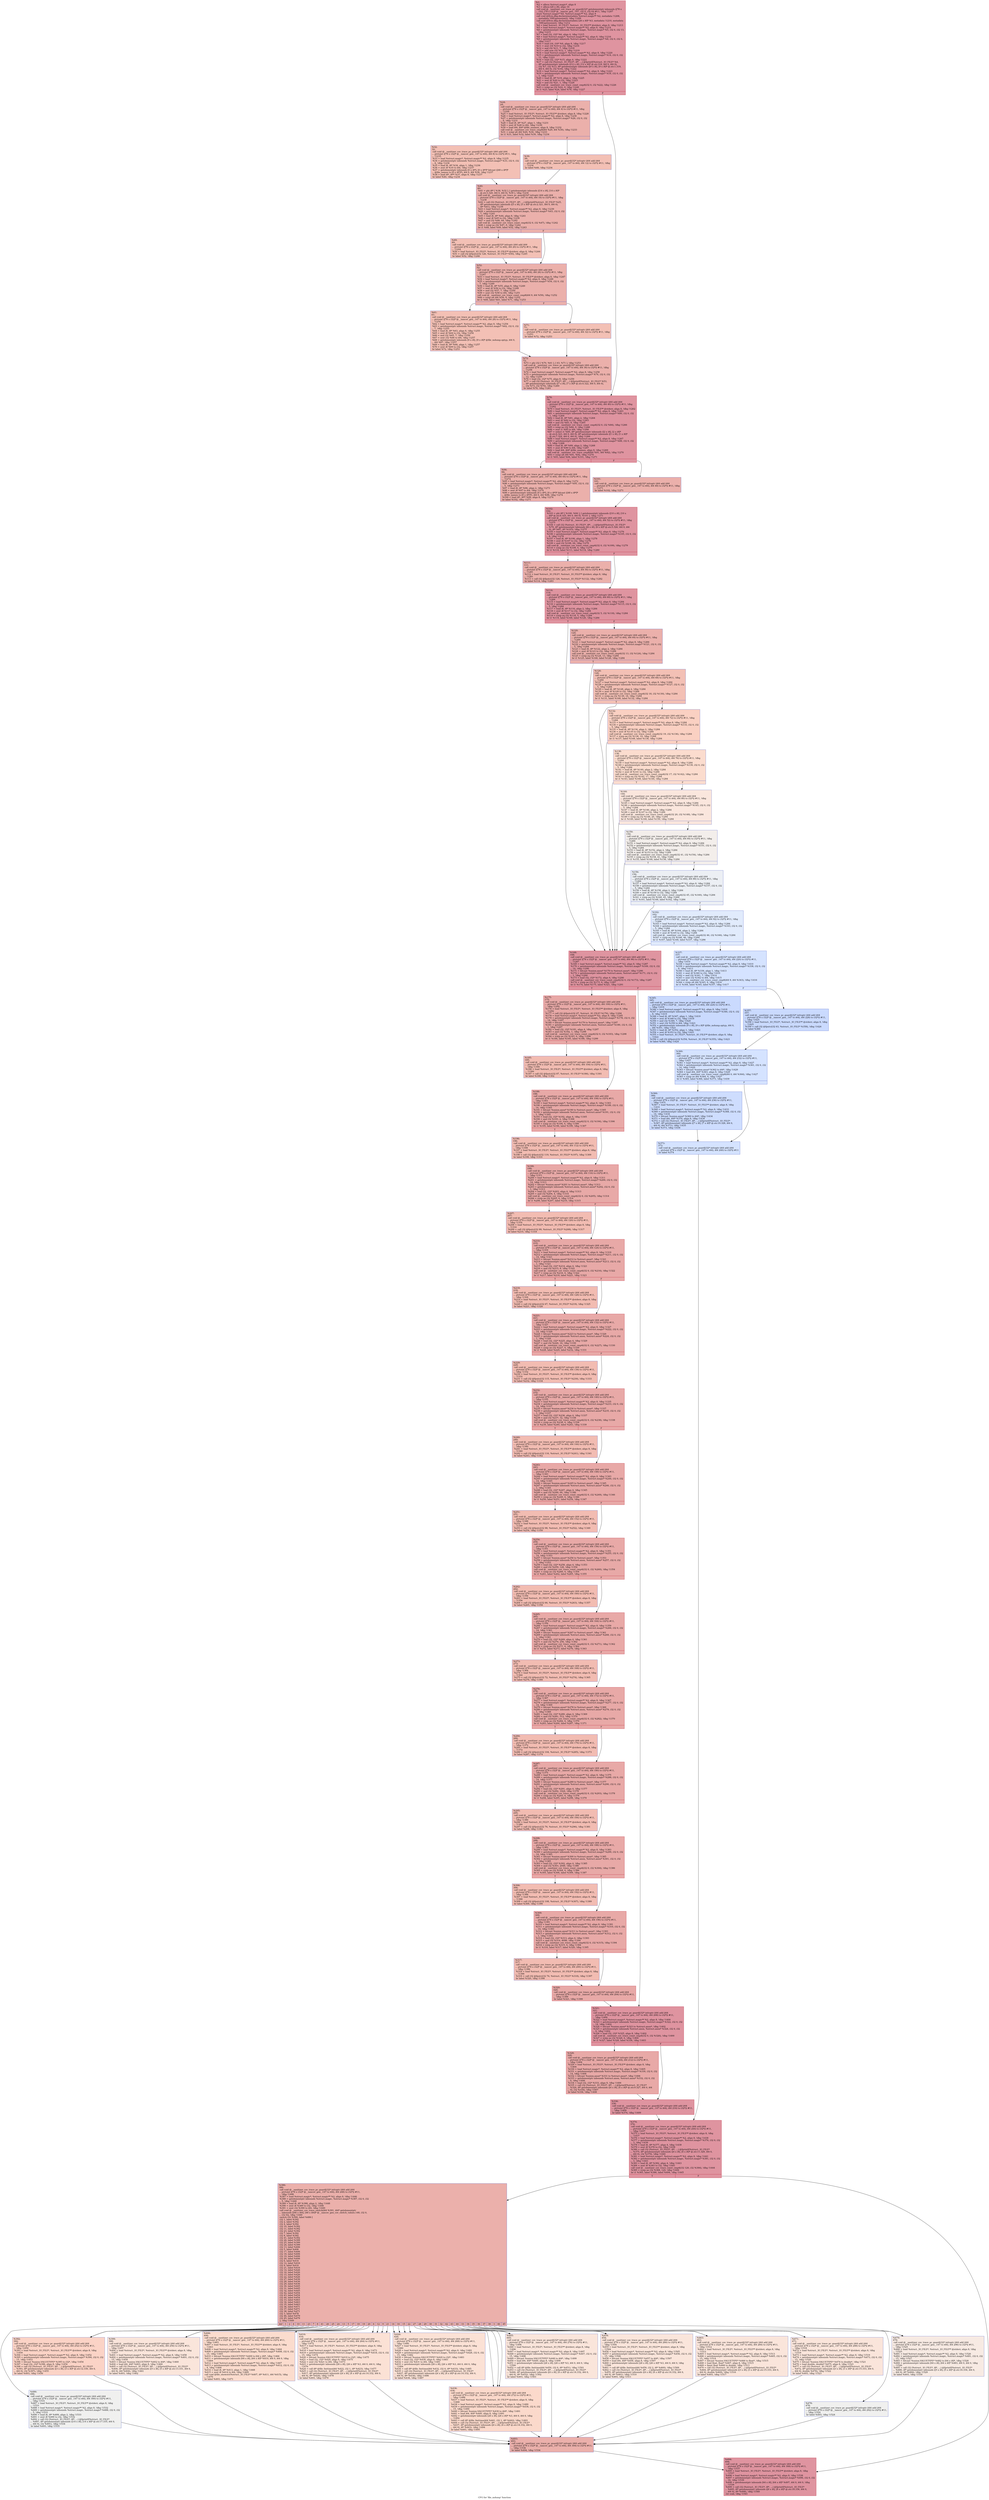 digraph "CFG for 'file_mdump' function" {
	label="CFG for 'file_mdump' function";

	Node0x555555a99360 [shape=record,color="#b70d28ff", style=filled, fillcolor="#b70d2870",label="{%1:\l  %2 = alloca %struct.magic*, align 8\l  %3 = alloca [26 x i8], align 16\l  call void @__sanitizer_cov_trace_pc_guard(i32* getelementptr inbounds ([78 x\l... i32], [78 x i32]* @__sancov_gen_.147, i32 0, i32 0)) #11, !dbg !1207\l  store %struct.magic* %0, %struct.magic** %2, align 8\l  call void @llvm.dbg.declare(metadata %struct.magic** %2, metadata !1208,\l... metadata !DIExpression()), !dbg !1209\l  call void @llvm.dbg.declare(metadata [26 x i8]* %3, metadata !1210, metadata\l... !DIExpression()), !dbg !1212\l  %4 = load %struct._IO_FILE*, %struct._IO_FILE** @stderr, align 8, !dbg !1213\l  %5 = load %struct.magic*, %struct.magic** %2, align 8, !dbg !1214\l  %6 = getelementptr inbounds %struct.magic, %struct.magic* %5, i32 0, i32 13,\l... !dbg !1215\l  %7 = load i32, i32* %6, align 4, !dbg !1215\l  %8 = load %struct.magic*, %struct.magic** %2, align 8, !dbg !1216\l  %9 = getelementptr inbounds %struct.magic, %struct.magic* %8, i32 0, i32 0,\l... !dbg !1217\l  %10 = load i16, i16* %9, align 8, !dbg !1217\l  %11 = zext i16 %10 to i32, !dbg !1216\l  %12 = and i32 %11, 7, !dbg !1218\l  %13 = add nsw i32 %12, 1, !dbg !1219\l  %14 = load %struct.magic*, %struct.magic** %2, align 8, !dbg !1220\l  %15 = getelementptr inbounds %struct.magic, %struct.magic* %14, i32 0, i32\l... 11, !dbg !1221\l  %16 = load i32, i32* %15, align 4, !dbg !1221\l  %17 = call i32 (%struct._IO_FILE*, i8*, ...) @fprintf(%struct._IO_FILE* %4,\l... i8* getelementptr inbounds ([12 x i8], [12 x i8]* @.str.318, i64 0, i64 0),\l... i32 %7, i32 %13, i8* getelementptr inbounds ([9 x i8], [9 x i8]* @.str.1.319,\l... i64 0, i64 0), i32 %16), !dbg !1222\l  %18 = load %struct.magic*, %struct.magic** %2, align 8, !dbg !1223\l  %19 = getelementptr inbounds %struct.magic, %struct.magic* %18, i32 0, i32\l... 1, !dbg !1225\l  %20 = load i8, i8* %19, align 2, !dbg !1225\l  %21 = zext i8 %20 to i32, !dbg !1223\l  %22 = and i32 %21, 1, !dbg !1226\l  call void @__sanitizer_cov_trace_const_cmp4(i32 0, i32 %22), !dbg !1226\l  %23 = icmp ne i32 %22, 0, !dbg !1226\l  br i1 %23, label %24, label %78, !dbg !1227\l|{<s0>T|<s1>F}}"];
	Node0x555555a99360:s0 -> Node0x555555a99660;
	Node0x555555a99360:s1 -> Node0x555555a99930;
	Node0x555555a99660 [shape=record,color="#3d50c3ff", style=filled, fillcolor="#d24b4070",label="{%24:\l24:                                               \l  call void @__sanitizer_cov_trace_pc_guard(i32* inttoptr (i64 add (i64\l... ptrtoint ([78 x i32]* @__sancov_gen_.147 to i64), i64 4) to i32*)) #11, !dbg\l... !1228\l  %25 = load %struct._IO_FILE*, %struct._IO_FILE** @stderr, align 8, !dbg !1228\l  %26 = load %struct.magic*, %struct.magic** %2, align 8, !dbg !1230\l  %27 = getelementptr inbounds %struct.magic, %struct.magic* %26, i32 0, i32\l... 6, !dbg !1231\l  %28 = load i8, i8* %27, align 1, !dbg !1231\l  %29 = zext i8 %28 to i64, !dbg !1230\l  %30 = load i64, i64* @file_nnames, align 8, !dbg !1232\l  call void @__sanitizer_cov_trace_cmp8(i64 %29, i64 %30), !dbg !1233\l  %31 = icmp ult i64 %29, %30, !dbg !1233\l  br i1 %31, label %32, label %39, !dbg !1234\l|{<s0>T|<s1>F}}"];
	Node0x555555a99660:s0 -> Node0x555555a996b0;
	Node0x555555a99660:s1 -> Node0x555555a99700;
	Node0x555555a996b0 [shape=record,color="#3d50c3ff", style=filled, fillcolor="#e5705870",label="{%32:\l32:                                               \l  call void @__sanitizer_cov_trace_pc_guard(i32* inttoptr (i64 add (i64\l... ptrtoint ([78 x i32]* @__sancov_gen_.147 to i64), i64 8) to i32*)) #11, !dbg\l... !1235\l  %33 = load %struct.magic*, %struct.magic** %2, align 8, !dbg !1235\l  %34 = getelementptr inbounds %struct.magic, %struct.magic* %33, i32 0, i32\l... 6, !dbg !1236\l  %35 = load i8, i8* %34, align 1, !dbg !1236\l  %36 = zext i8 %35 to i64, !dbg !1237\l  %37 = getelementptr inbounds [0 x i8*], [0 x i8*]* bitcast ([48 x i8*]*\l... @file_names to [0 x i8*]*), i64 0, i64 %36, !dbg !1237\l  %38 = load i8*, i8** %37, align 8, !dbg !1237\l  br label %40, !dbg !1234\l}"];
	Node0x555555a996b0 -> Node0x555555a99750;
	Node0x555555a99700 [shape=record,color="#3d50c3ff", style=filled, fillcolor="#e5705870",label="{%39:\l39:                                               \l  call void @__sanitizer_cov_trace_pc_guard(i32* inttoptr (i64 add (i64\l... ptrtoint ([78 x i32]* @__sancov_gen_.147 to i64), i64 12) to i32*)) #11, !dbg\l... !1234\l  br label %40, !dbg !1234\l}"];
	Node0x555555a99700 -> Node0x555555a99750;
	Node0x555555a99750 [shape=record,color="#3d50c3ff", style=filled, fillcolor="#d24b4070",label="{%40:\l40:                                               \l  %41 = phi i8* [ %38, %32 ], [ getelementptr inbounds ([14 x i8], [14 x i8]*\l... @.str.3.320, i64 0, i64 0), %39 ], !dbg !1234\l  call void @__sanitizer_cov_trace_pc_guard(i32* inttoptr (i64 add (i64\l... ptrtoint ([78 x i32]* @__sancov_gen_.147 to i64), i64 16) to i32*)) #11, !dbg\l... !1238\l  %42 = call i32 (%struct._IO_FILE*, i8*, ...) @fprintf(%struct._IO_FILE* %25,\l... i8* getelementptr inbounds ([5 x i8], [5 x i8]* @.str.2.321, i64 0, i64 0),\l... i8* %41), !dbg !1238\l  %43 = load %struct.magic*, %struct.magic** %2, align 8, !dbg !1239\l  %44 = getelementptr inbounds %struct.magic, %struct.magic* %43, i32 0, i32\l... 7, !dbg !1241\l  %45 = load i8, i8* %44, align 8, !dbg !1241\l  %46 = zext i8 %45 to i32, !dbg !1239\l  %47 = and i32 %46, 64, !dbg !1242\l  call void @__sanitizer_cov_trace_const_cmp4(i32 0, i32 %47), !dbg !1242\l  %48 = icmp ne i32 %47, 0, !dbg !1242\l  br i1 %48, label %49, label %52, !dbg !1243\l|{<s0>T|<s1>F}}"];
	Node0x555555a99750:s0 -> Node0x555555a997a0;
	Node0x555555a99750:s1 -> Node0x555555a997f0;
	Node0x555555a997a0 [shape=record,color="#3d50c3ff", style=filled, fillcolor="#e5705870",label="{%49:\l49:                                               \l  call void @__sanitizer_cov_trace_pc_guard(i32* inttoptr (i64 add (i64\l... ptrtoint ([78 x i32]* @__sancov_gen_.147 to i64), i64 20) to i32*)) #11, !dbg\l... !1244\l  %50 = load %struct._IO_FILE*, %struct._IO_FILE** @stderr, align 8, !dbg !1244\l  %51 = call i32 @fputc(i32 126, %struct._IO_FILE* %50), !dbg !1245\l  br label %52, !dbg !1246\l}"];
	Node0x555555a997a0 -> Node0x555555a997f0;
	Node0x555555a997f0 [shape=record,color="#3d50c3ff", style=filled, fillcolor="#d24b4070",label="{%52:\l52:                                               \l  call void @__sanitizer_cov_trace_pc_guard(i32* inttoptr (i64 add (i64\l... ptrtoint ([78 x i32]* @__sancov_gen_.147 to i64), i64 24) to i32*)) #11, !dbg\l... !1247\l  %53 = load %struct._IO_FILE*, %struct._IO_FILE** @stderr, align 8, !dbg !1247\l  %54 = load %struct.magic*, %struct.magic** %2, align 8, !dbg !1248\l  %55 = getelementptr inbounds %struct.magic, %struct.magic* %54, i32 0, i32\l... 7, !dbg !1249\l  %56 = load i8, i8* %55, align 8, !dbg !1249\l  %57 = zext i8 %56 to i32, !dbg !1248\l  %58 = and i32 %57, 7, !dbg !1250\l  %59 = sext i32 %58 to i64, !dbg !1251\l  call void @__sanitizer_cov_trace_const_cmp8(i64 9, i64 %59), !dbg !1252\l  %60 = icmp ult i64 %59, 9, !dbg !1252\l  br i1 %60, label %61, label %71, !dbg !1253\l|{<s0>T|<s1>F}}"];
	Node0x555555a997f0:s0 -> Node0x555555a99840;
	Node0x555555a997f0:s1 -> Node0x555555a99890;
	Node0x555555a99840 [shape=record,color="#3d50c3ff", style=filled, fillcolor="#e5705870",label="{%61:\l61:                                               \l  call void @__sanitizer_cov_trace_pc_guard(i32* inttoptr (i64 add (i64\l... ptrtoint ([78 x i32]* @__sancov_gen_.147 to i64), i64 28) to i32*)) #11, !dbg\l... !1254\l  %62 = load %struct.magic*, %struct.magic** %2, align 8, !dbg !1254\l  %63 = getelementptr inbounds %struct.magic, %struct.magic* %62, i32 0, i32\l... 7, !dbg !1255\l  %64 = load i8, i8* %63, align 8, !dbg !1255\l  %65 = zext i8 %64 to i32, !dbg !1254\l  %66 = and i32 %65, 7, !dbg !1256\l  %67 = sext i32 %66 to i64, !dbg !1257\l  %68 = getelementptr inbounds [9 x i8], [9 x i8]* @file_mdump.optyp, i64 0,\l... i64 %67, !dbg !1257\l  %69 = load i8, i8* %68, align 1, !dbg !1257\l  %70 = sext i8 %69 to i32, !dbg !1257\l  br label %72, !dbg !1253\l}"];
	Node0x555555a99840 -> Node0x555555a998e0;
	Node0x555555a99890 [shape=record,color="#3d50c3ff", style=filled, fillcolor="#e5705870",label="{%71:\l71:                                               \l  call void @__sanitizer_cov_trace_pc_guard(i32* inttoptr (i64 add (i64\l... ptrtoint ([78 x i32]* @__sancov_gen_.147 to i64), i64 32) to i32*)) #11, !dbg\l... !1253\l  br label %72, !dbg !1253\l}"];
	Node0x555555a99890 -> Node0x555555a998e0;
	Node0x555555a998e0 [shape=record,color="#3d50c3ff", style=filled, fillcolor="#d24b4070",label="{%72:\l72:                                               \l  %73 = phi i32 [ %70, %61 ], [ 63, %71 ], !dbg !1253\l  call void @__sanitizer_cov_trace_pc_guard(i32* inttoptr (i64 add (i64\l... ptrtoint ([78 x i32]* @__sancov_gen_.147 to i64), i64 36) to i32*)) #11, !dbg\l... !1258\l  %74 = load %struct.magic*, %struct.magic** %2, align 8, !dbg !1258\l  %75 = getelementptr inbounds %struct.magic, %struct.magic* %74, i32 0, i32\l... 12, !dbg !1259\l  %76 = load i32, i32* %75, align 8, !dbg !1259\l  %77 = call i32 (%struct._IO_FILE*, i8*, ...) @fprintf(%struct._IO_FILE* %53,\l... i8* getelementptr inbounds ([7 x i8], [7 x i8]* @.str.4.322, i64 0, i64 0),\l... i32 %73, i32 %76), !dbg !1260\l  br label %78, !dbg !1261\l}"];
	Node0x555555a998e0 -> Node0x555555a99930;
	Node0x555555a99930 [shape=record,color="#b70d28ff", style=filled, fillcolor="#b70d2870",label="{%78:\l78:                                               \l  call void @__sanitizer_cov_trace_pc_guard(i32* inttoptr (i64 add (i64\l... ptrtoint ([78 x i32]* @__sancov_gen_.147 to i64), i64 40) to i32*)) #11, !dbg\l... !1262\l  %79 = load %struct._IO_FILE*, %struct._IO_FILE** @stderr, align 8, !dbg !1262\l  %80 = load %struct.magic*, %struct.magic** %2, align 8, !dbg !1263\l  %81 = getelementptr inbounds %struct.magic, %struct.magic* %80, i32 0, i32\l... 1, !dbg !1264\l  %82 = load i8, i8* %81, align 2, !dbg !1264\l  %83 = zext i8 %82 to i32, !dbg !1263\l  %84 = and i32 %83, 8, !dbg !1265\l  call void @__sanitizer_cov_trace_const_cmp4(i32 0, i32 %84), !dbg !1266\l  %85 = icmp ne i32 %84, 0, !dbg !1266\l  %86 = zext i1 %85 to i64, !dbg !1266\l  %87 = select i1 %85, i8* getelementptr inbounds ([2 x i8], [2 x i8]*\l... @.str.6.323, i64 0, i64 0), i8* getelementptr inbounds ([1 x i8], [1 x i8]*\l... @.str.7.324, i64 0, i64 0), !dbg !1266\l  %88 = load %struct.magic*, %struct.magic** %2, align 8, !dbg !1267\l  %89 = getelementptr inbounds %struct.magic, %struct.magic* %88, i32 0, i32\l... 5, !dbg !1268\l  %90 = load i8, i8* %89, align 2, !dbg !1268\l  %91 = zext i8 %90 to i64, !dbg !1267\l  %92 = load i64, i64* @file_nnames, align 8, !dbg !1269\l  call void @__sanitizer_cov_trace_cmp8(i64 %91, i64 %92), !dbg !1270\l  %93 = icmp ult i64 %91, %92, !dbg !1270\l  br i1 %93, label %94, label %101, !dbg !1271\l|{<s0>T|<s1>F}}"];
	Node0x555555a99930:s0 -> Node0x555555a99980;
	Node0x555555a99930:s1 -> Node0x555555a999d0;
	Node0x555555a99980 [shape=record,color="#3d50c3ff", style=filled, fillcolor="#d24b4070",label="{%94:\l94:                                               \l  call void @__sanitizer_cov_trace_pc_guard(i32* inttoptr (i64 add (i64\l... ptrtoint ([78 x i32]* @__sancov_gen_.147 to i64), i64 44) to i32*)) #11, !dbg\l... !1272\l  %95 = load %struct.magic*, %struct.magic** %2, align 8, !dbg !1272\l  %96 = getelementptr inbounds %struct.magic, %struct.magic* %95, i32 0, i32\l... 5, !dbg !1273\l  %97 = load i8, i8* %96, align 2, !dbg !1273\l  %98 = zext i8 %97 to i64, !dbg !1274\l  %99 = getelementptr inbounds [0 x i8*], [0 x i8*]* bitcast ([48 x i8*]*\l... @file_names to [0 x i8*]*), i64 0, i64 %98, !dbg !1274\l  %100 = load i8*, i8** %99, align 8, !dbg !1274\l  br label %102, !dbg !1271\l}"];
	Node0x555555a99980 -> Node0x555555a99a20;
	Node0x555555a999d0 [shape=record,color="#3d50c3ff", style=filled, fillcolor="#d24b4070",label="{%101:\l101:                                              \l  call void @__sanitizer_cov_trace_pc_guard(i32* inttoptr (i64 add (i64\l... ptrtoint ([78 x i32]* @__sancov_gen_.147 to i64), i64 48) to i32*)) #11, !dbg\l... !1271\l  br label %102, !dbg !1271\l}"];
	Node0x555555a999d0 -> Node0x555555a99a20;
	Node0x555555a99a20 [shape=record,color="#b70d28ff", style=filled, fillcolor="#b70d2870",label="{%102:\l102:                                              \l  %103 = phi i8* [ %100, %94 ], [ getelementptr inbounds ([10 x i8], [10 x\l... i8]* @.str.8.325, i64 0, i64 0), %101 ], !dbg !1271\l  call void @__sanitizer_cov_trace_pc_guard(i32* inttoptr (i64 add (i64\l... ptrtoint ([78 x i32]* @__sancov_gen_.147 to i64), i64 52) to i32*)) #11, !dbg\l... !1275\l  %104 = call i32 (%struct._IO_FILE*, i8*, ...) @fprintf(%struct._IO_FILE*\l... %79, i8* getelementptr inbounds ([6 x i8], [6 x i8]* @.str.5.326, i64 0, i64\l... 0), i8* %87, i8* %103), !dbg !1275\l  %105 = load %struct.magic*, %struct.magic** %2, align 8, !dbg !1276\l  %106 = getelementptr inbounds %struct.magic, %struct.magic* %105, i32 0, i32\l... 8, !dbg !1278\l  %107 = load i8, i8* %106, align 1, !dbg !1278\l  %108 = zext i8 %107 to i32, !dbg !1276\l  %109 = and i32 %108, 64, !dbg !1279\l  call void @__sanitizer_cov_trace_const_cmp4(i32 0, i32 %109), !dbg !1279\l  %110 = icmp ne i32 %109, 0, !dbg !1279\l  br i1 %110, label %111, label %114, !dbg !1280\l|{<s0>T|<s1>F}}"];
	Node0x555555a99a20:s0 -> Node0x555555a99a70;
	Node0x555555a99a20:s1 -> Node0x555555a99ac0;
	Node0x555555a99a70 [shape=record,color="#3d50c3ff", style=filled, fillcolor="#d24b4070",label="{%111:\l111:                                              \l  call void @__sanitizer_cov_trace_pc_guard(i32* inttoptr (i64 add (i64\l... ptrtoint ([78 x i32]* @__sancov_gen_.147 to i64), i64 56) to i32*)) #11, !dbg\l... !1281\l  %112 = load %struct._IO_FILE*, %struct._IO_FILE** @stderr, align 8, !dbg\l... !1281\l  %113 = call i32 @fputc(i32 126, %struct._IO_FILE* %112), !dbg !1282\l  br label %114, !dbg !1283\l}"];
	Node0x555555a99a70 -> Node0x555555a99ac0;
	Node0x555555a99ac0 [shape=record,color="#b70d28ff", style=filled, fillcolor="#b70d2870",label="{%114:\l114:                                              \l  call void @__sanitizer_cov_trace_pc_guard(i32* inttoptr (i64 add (i64\l... ptrtoint ([78 x i32]* @__sancov_gen_.147 to i64), i64 60) to i32*)) #11, !dbg\l... !1284\l  %115 = load %struct.magic*, %struct.magic** %2, align 8, !dbg !1284\l  %116 = getelementptr inbounds %struct.magic, %struct.magic* %115, i32 0, i32\l... 5, !dbg !1284\l  %117 = load i8, i8* %116, align 2, !dbg !1284\l  %118 = zext i8 %117 to i32, !dbg !1284\l  call void @__sanitizer_cov_trace_const_cmp4(i32 5, i32 %118), !dbg !1284\l  %119 = icmp eq i32 %118, 5, !dbg !1284\l  br i1 %119, label %168, label %120, !dbg !1284\l|{<s0>T|<s1>F}}"];
	Node0x555555a99ac0:s0 -> Node0x555555a99d90;
	Node0x555555a99ac0:s1 -> Node0x555555a99b10;
	Node0x555555a99b10 [shape=record,color="#3d50c3ff", style=filled, fillcolor="#d24b4070",label="{%120:\l120:                                              \l  call void @__sanitizer_cov_trace_pc_guard(i32* inttoptr (i64 add (i64\l... ptrtoint ([78 x i32]* @__sancov_gen_.147 to i64), i64 64) to i32*)) #11, !dbg\l... !1284\l  %121 = load %struct.magic*, %struct.magic** %2, align 8, !dbg !1284\l  %122 = getelementptr inbounds %struct.magic, %struct.magic* %121, i32 0, i32\l... 5, !dbg !1284\l  %123 = load i8, i8* %122, align 2, !dbg !1284\l  %124 = zext i8 %123 to i32, !dbg !1284\l  call void @__sanitizer_cov_trace_const_cmp4(i32 13, i32 %124), !dbg !1284\l  %125 = icmp eq i32 %124, 13, !dbg !1284\l  br i1 %125, label %168, label %126, !dbg !1284\l|{<s0>T|<s1>F}}"];
	Node0x555555a99b10:s0 -> Node0x555555a99d90;
	Node0x555555a99b10:s1 -> Node0x555555a99b60;
	Node0x555555a99b60 [shape=record,color="#3d50c3ff", style=filled, fillcolor="#e5705870",label="{%126:\l126:                                              \l  call void @__sanitizer_cov_trace_pc_guard(i32* inttoptr (i64 add (i64\l... ptrtoint ([78 x i32]* @__sancov_gen_.147 to i64), i64 68) to i32*)) #11, !dbg\l... !1284\l  %127 = load %struct.magic*, %struct.magic** %2, align 8, !dbg !1284\l  %128 = getelementptr inbounds %struct.magic, %struct.magic* %127, i32 0, i32\l... 5, !dbg !1284\l  %129 = load i8, i8* %128, align 2, !dbg !1284\l  %130 = zext i8 %129 to i32, !dbg !1284\l  call void @__sanitizer_cov_trace_const_cmp4(i32 18, i32 %130), !dbg !1284\l  %131 = icmp eq i32 %130, 18, !dbg !1284\l  br i1 %131, label %168, label %132, !dbg !1284\l|{<s0>T|<s1>F}}"];
	Node0x555555a99b60:s0 -> Node0x555555a99d90;
	Node0x555555a99b60:s1 -> Node0x555555a99bb0;
	Node0x555555a99bb0 [shape=record,color="#3d50c3ff", style=filled, fillcolor="#f3947570",label="{%132:\l132:                                              \l  call void @__sanitizer_cov_trace_pc_guard(i32* inttoptr (i64 add (i64\l... ptrtoint ([78 x i32]* @__sancov_gen_.147 to i64), i64 72) to i32*)) #11, !dbg\l... !1284\l  %133 = load %struct.magic*, %struct.magic** %2, align 8, !dbg !1284\l  %134 = getelementptr inbounds %struct.magic, %struct.magic* %133, i32 0, i32\l... 5, !dbg !1284\l  %135 = load i8, i8* %134, align 2, !dbg !1284\l  %136 = zext i8 %135 to i32, !dbg !1284\l  call void @__sanitizer_cov_trace_const_cmp4(i32 19, i32 %136), !dbg !1284\l  %137 = icmp eq i32 %136, 19, !dbg !1284\l  br i1 %137, label %168, label %138, !dbg !1284\l|{<s0>T|<s1>F}}"];
	Node0x555555a99bb0:s0 -> Node0x555555a99d90;
	Node0x555555a99bb0:s1 -> Node0x555555a99c00;
	Node0x555555a99c00 [shape=record,color="#3d50c3ff", style=filled, fillcolor="#f7af9170",label="{%138:\l138:                                              \l  call void @__sanitizer_cov_trace_pc_guard(i32* inttoptr (i64 add (i64\l... ptrtoint ([78 x i32]* @__sancov_gen_.147 to i64), i64 76) to i32*)) #11, !dbg\l... !1284\l  %139 = load %struct.magic*, %struct.magic** %2, align 8, !dbg !1284\l  %140 = getelementptr inbounds %struct.magic, %struct.magic* %139, i32 0, i32\l... 5, !dbg !1284\l  %141 = load i8, i8* %140, align 2, !dbg !1284\l  %142 = zext i8 %141 to i32, !dbg !1284\l  call void @__sanitizer_cov_trace_const_cmp4(i32 17, i32 %142), !dbg !1284\l  %143 = icmp eq i32 %142, 17, !dbg !1284\l  br i1 %143, label %168, label %144, !dbg !1284\l|{<s0>T|<s1>F}}"];
	Node0x555555a99c00:s0 -> Node0x555555a99d90;
	Node0x555555a99c00:s1 -> Node0x555555a99c50;
	Node0x555555a99c50 [shape=record,color="#3d50c3ff", style=filled, fillcolor="#f3c7b170",label="{%144:\l144:                                              \l  call void @__sanitizer_cov_trace_pc_guard(i32* inttoptr (i64 add (i64\l... ptrtoint ([78 x i32]* @__sancov_gen_.147 to i64), i64 80) to i32*)) #11, !dbg\l... !1284\l  %145 = load %struct.magic*, %struct.magic** %2, align 8, !dbg !1284\l  %146 = getelementptr inbounds %struct.magic, %struct.magic* %145, i32 0, i32\l... 5, !dbg !1284\l  %147 = load i8, i8* %146, align 2, !dbg !1284\l  %148 = zext i8 %147 to i32, !dbg !1284\l  call void @__sanitizer_cov_trace_const_cmp4(i32 20, i32 %148), !dbg !1284\l  %149 = icmp eq i32 %148, 20, !dbg !1284\l  br i1 %149, label %168, label %150, !dbg !1284\l|{<s0>T|<s1>F}}"];
	Node0x555555a99c50:s0 -> Node0x555555a99d90;
	Node0x555555a99c50:s1 -> Node0x555555a99ca0;
	Node0x555555a99ca0 [shape=record,color="#3d50c3ff", style=filled, fillcolor="#e5d8d170",label="{%150:\l150:                                              \l  call void @__sanitizer_cov_trace_pc_guard(i32* inttoptr (i64 add (i64\l... ptrtoint ([78 x i32]* @__sancov_gen_.147 to i64), i64 84) to i32*)) #11, !dbg\l... !1284\l  %151 = load %struct.magic*, %struct.magic** %2, align 8, !dbg !1284\l  %152 = getelementptr inbounds %struct.magic, %struct.magic* %151, i32 0, i32\l... 5, !dbg !1284\l  %153 = load i8, i8* %152, align 2, !dbg !1284\l  %154 = zext i8 %153 to i32, !dbg !1284\l  call void @__sanitizer_cov_trace_const_cmp4(i32 41, i32 %154), !dbg !1284\l  %155 = icmp eq i32 %154, 41, !dbg !1284\l  br i1 %155, label %168, label %156, !dbg !1284\l|{<s0>T|<s1>F}}"];
	Node0x555555a99ca0:s0 -> Node0x555555a99d90;
	Node0x555555a99ca0:s1 -> Node0x555555a99cf0;
	Node0x555555a99cf0 [shape=record,color="#3d50c3ff", style=filled, fillcolor="#d4dbe670",label="{%156:\l156:                                              \l  call void @__sanitizer_cov_trace_pc_guard(i32* inttoptr (i64 add (i64\l... ptrtoint ([78 x i32]* @__sancov_gen_.147 to i64), i64 88) to i32*)) #11, !dbg\l... !1284\l  %157 = load %struct.magic*, %struct.magic** %2, align 8, !dbg !1284\l  %158 = getelementptr inbounds %struct.magic, %struct.magic* %157, i32 0, i32\l... 5, !dbg !1284\l  %159 = load i8, i8* %158, align 2, !dbg !1284\l  %160 = zext i8 %159 to i32, !dbg !1284\l  call void @__sanitizer_cov_trace_const_cmp4(i32 45, i32 %160), !dbg !1284\l  %161 = icmp eq i32 %160, 45, !dbg !1284\l  br i1 %161, label %168, label %162, !dbg !1284\l|{<s0>T|<s1>F}}"];
	Node0x555555a99cf0:s0 -> Node0x555555a99d90;
	Node0x555555a99cf0:s1 -> Node0x555555a99d40;
	Node0x555555a99d40 [shape=record,color="#3d50c3ff", style=filled, fillcolor="#bbd1f870",label="{%162:\l162:                                              \l  call void @__sanitizer_cov_trace_pc_guard(i32* inttoptr (i64 add (i64\l... ptrtoint ([78 x i32]* @__sancov_gen_.147 to i64), i64 92) to i32*)) #11, !dbg\l... !1284\l  %163 = load %struct.magic*, %struct.magic** %2, align 8, !dbg !1284\l  %164 = getelementptr inbounds %struct.magic, %struct.magic* %163, i32 0, i32\l... 5, !dbg !1284\l  %165 = load i8, i8* %164, align 2, !dbg !1284\l  %166 = zext i8 %165 to i32, !dbg !1284\l  call void @__sanitizer_cov_trace_const_cmp4(i32 46, i32 %166), !dbg !1284\l  %167 = icmp eq i32 %166, 46, !dbg !1284\l  br i1 %167, label %168, label %337, !dbg !1286\l|{<s0>T|<s1>F}}"];
	Node0x555555a99d40:s0 -> Node0x555555a99d90;
	Node0x555555a99d40:s1 -> Node0x555555a9a740;
	Node0x555555a99d90 [shape=record,color="#b70d28ff", style=filled, fillcolor="#b70d2870",label="{%168:\l168:                                              \l  call void @__sanitizer_cov_trace_pc_guard(i32* inttoptr (i64 add (i64\l... ptrtoint ([78 x i32]* @__sancov_gen_.147 to i64), i64 96) to i32*)) #11, !dbg\l... !1287\l  %169 = load %struct.magic*, %struct.magic** %2, align 8, !dbg !1287\l  %170 = getelementptr inbounds %struct.magic, %struct.magic* %169, i32 0, i32\l... 14, !dbg !1290\l  %171 = bitcast %union.anon* %170 to %struct.anon*, !dbg !1290\l  %172 = getelementptr inbounds %struct.anon, %struct.anon* %171, i32 0, i32\l... 1, !dbg !1290\l  %173 = load i32, i32* %172, align 4, !dbg !1290\l  call void @__sanitizer_cov_trace_const_cmp4(i32 0, i32 %173), !dbg !1287\l  %174 = icmp ne i32 %173, 0, !dbg !1287\l  br i1 %174, label %175, label %321, !dbg !1291\l|{<s0>T|<s1>F}}"];
	Node0x555555a99d90:s0 -> Node0x555555a99de0;
	Node0x555555a99d90:s1 -> Node0x555555a9a650;
	Node0x555555a99de0 [shape=record,color="#b70d28ff", style=filled, fillcolor="#ca3b3770",label="{%175:\l175:                                              \l  call void @__sanitizer_cov_trace_pc_guard(i32* inttoptr (i64 add (i64\l... ptrtoint ([78 x i32]* @__sancov_gen_.147 to i64), i64 100) to i32*)) #11,\l... !dbg !1292\l  %176 = load %struct._IO_FILE*, %struct._IO_FILE** @stderr, align 8, !dbg\l... !1292\l  %177 = call i32 @fputc(i32 47, %struct._IO_FILE* %176), !dbg !1294\l  %178 = load %struct.magic*, %struct.magic** %2, align 8, !dbg !1295\l  %179 = getelementptr inbounds %struct.magic, %struct.magic* %178, i32 0, i32\l... 14, !dbg !1297\l  %180 = bitcast %union.anon* %179 to %struct.anon*, !dbg !1297\l  %181 = getelementptr inbounds %struct.anon, %struct.anon* %180, i32 0, i32\l... 1, !dbg !1297\l  %182 = load i32, i32* %181, align 4, !dbg !1297\l  %183 = and i32 %182, 1, !dbg !1298\l  call void @__sanitizer_cov_trace_const_cmp4(i32 0, i32 %183), !dbg !1298\l  %184 = icmp ne i32 %183, 0, !dbg !1298\l  br i1 %184, label %185, label %188, !dbg !1299\l|{<s0>T|<s1>F}}"];
	Node0x555555a99de0:s0 -> Node0x555555a99e30;
	Node0x555555a99de0:s1 -> Node0x555555a99e80;
	Node0x555555a99e30 [shape=record,color="#3d50c3ff", style=filled, fillcolor="#e1675170",label="{%185:\l185:                                              \l  call void @__sanitizer_cov_trace_pc_guard(i32* inttoptr (i64 add (i64\l... ptrtoint ([78 x i32]* @__sancov_gen_.147 to i64), i64 104) to i32*)) #11,\l... !dbg !1300\l  %186 = load %struct._IO_FILE*, %struct._IO_FILE** @stderr, align 8, !dbg\l... !1300\l  %187 = call i32 @fputc(i32 87, %struct._IO_FILE* %186), !dbg !1301\l  br label %188, !dbg !1302\l}"];
	Node0x555555a99e30 -> Node0x555555a99e80;
	Node0x555555a99e80 [shape=record,color="#b70d28ff", style=filled, fillcolor="#ca3b3770",label="{%188:\l188:                                              \l  call void @__sanitizer_cov_trace_pc_guard(i32* inttoptr (i64 add (i64\l... ptrtoint ([78 x i32]* @__sancov_gen_.147 to i64), i64 108) to i32*)) #11,\l... !dbg !1303\l  %189 = load %struct.magic*, %struct.magic** %2, align 8, !dbg !1303\l  %190 = getelementptr inbounds %struct.magic, %struct.magic* %189, i32 0, i32\l... 14, !dbg !1305\l  %191 = bitcast %union.anon* %190 to %struct.anon*, !dbg !1305\l  %192 = getelementptr inbounds %struct.anon, %struct.anon* %191, i32 0, i32\l... 1, !dbg !1305\l  %193 = load i32, i32* %192, align 4, !dbg !1305\l  %194 = and i32 %193, 2, !dbg !1306\l  call void @__sanitizer_cov_trace_const_cmp4(i32 0, i32 %194), !dbg !1306\l  %195 = icmp ne i32 %194, 0, !dbg !1306\l  br i1 %195, label %196, label %199, !dbg !1307\l|{<s0>T|<s1>F}}"];
	Node0x555555a99e80:s0 -> Node0x555555a99ed0;
	Node0x555555a99e80:s1 -> Node0x555555a99f20;
	Node0x555555a99ed0 [shape=record,color="#3d50c3ff", style=filled, fillcolor="#e1675170",label="{%196:\l196:                                              \l  call void @__sanitizer_cov_trace_pc_guard(i32* inttoptr (i64 add (i64\l... ptrtoint ([78 x i32]* @__sancov_gen_.147 to i64), i64 112) to i32*)) #11,\l... !dbg !1308\l  %197 = load %struct._IO_FILE*, %struct._IO_FILE** @stderr, align 8, !dbg\l... !1308\l  %198 = call i32 @fputc(i32 119, %struct._IO_FILE* %197), !dbg !1309\l  br label %199, !dbg !1310\l}"];
	Node0x555555a99ed0 -> Node0x555555a99f20;
	Node0x555555a99f20 [shape=record,color="#b70d28ff", style=filled, fillcolor="#ca3b3770",label="{%199:\l199:                                              \l  call void @__sanitizer_cov_trace_pc_guard(i32* inttoptr (i64 add (i64\l... ptrtoint ([78 x i32]* @__sancov_gen_.147 to i64), i64 116) to i32*)) #11,\l... !dbg !1311\l  %200 = load %struct.magic*, %struct.magic** %2, align 8, !dbg !1311\l  %201 = getelementptr inbounds %struct.magic, %struct.magic* %200, i32 0, i32\l... 14, !dbg !1313\l  %202 = bitcast %union.anon* %201 to %struct.anon*, !dbg !1313\l  %203 = getelementptr inbounds %struct.anon, %struct.anon* %202, i32 0, i32\l... 1, !dbg !1313\l  %204 = load i32, i32* %203, align 4, !dbg !1313\l  %205 = and i32 %204, 4, !dbg !1314\l  call void @__sanitizer_cov_trace_const_cmp4(i32 0, i32 %205), !dbg !1314\l  %206 = icmp ne i32 %205, 0, !dbg !1314\l  br i1 %206, label %207, label %210, !dbg !1315\l|{<s0>T|<s1>F}}"];
	Node0x555555a99f20:s0 -> Node0x555555a99f70;
	Node0x555555a99f20:s1 -> Node0x555555a99fc0;
	Node0x555555a99f70 [shape=record,color="#3d50c3ff", style=filled, fillcolor="#e1675170",label="{%207:\l207:                                              \l  call void @__sanitizer_cov_trace_pc_guard(i32* inttoptr (i64 add (i64\l... ptrtoint ([78 x i32]* @__sancov_gen_.147 to i64), i64 120) to i32*)) #11,\l... !dbg !1316\l  %208 = load %struct._IO_FILE*, %struct._IO_FILE** @stderr, align 8, !dbg\l... !1316\l  %209 = call i32 @fputc(i32 99, %struct._IO_FILE* %208), !dbg !1317\l  br label %210, !dbg !1318\l}"];
	Node0x555555a99f70 -> Node0x555555a99fc0;
	Node0x555555a99fc0 [shape=record,color="#b70d28ff", style=filled, fillcolor="#ca3b3770",label="{%210:\l210:                                              \l  call void @__sanitizer_cov_trace_pc_guard(i32* inttoptr (i64 add (i64\l... ptrtoint ([78 x i32]* @__sancov_gen_.147 to i64), i64 124) to i32*)) #11,\l... !dbg !1319\l  %211 = load %struct.magic*, %struct.magic** %2, align 8, !dbg !1319\l  %212 = getelementptr inbounds %struct.magic, %struct.magic* %211, i32 0, i32\l... 14, !dbg !1321\l  %213 = bitcast %union.anon* %212 to %struct.anon*, !dbg !1321\l  %214 = getelementptr inbounds %struct.anon, %struct.anon* %213, i32 0, i32\l... 1, !dbg !1321\l  %215 = load i32, i32* %214, align 4, !dbg !1321\l  %216 = and i32 %215, 8, !dbg !1322\l  call void @__sanitizer_cov_trace_const_cmp4(i32 0, i32 %216), !dbg !1322\l  %217 = icmp ne i32 %216, 0, !dbg !1322\l  br i1 %217, label %218, label %221, !dbg !1323\l|{<s0>T|<s1>F}}"];
	Node0x555555a99fc0:s0 -> Node0x555555a9a010;
	Node0x555555a99fc0:s1 -> Node0x555555a9a060;
	Node0x555555a9a010 [shape=record,color="#3d50c3ff", style=filled, fillcolor="#e1675170",label="{%218:\l218:                                              \l  call void @__sanitizer_cov_trace_pc_guard(i32* inttoptr (i64 add (i64\l... ptrtoint ([78 x i32]* @__sancov_gen_.147 to i64), i64 128) to i32*)) #11,\l... !dbg !1324\l  %219 = load %struct._IO_FILE*, %struct._IO_FILE** @stderr, align 8, !dbg\l... !1324\l  %220 = call i32 @fputc(i32 67, %struct._IO_FILE* %219), !dbg !1325\l  br label %221, !dbg !1326\l}"];
	Node0x555555a9a010 -> Node0x555555a9a060;
	Node0x555555a9a060 [shape=record,color="#b70d28ff", style=filled, fillcolor="#ca3b3770",label="{%221:\l221:                                              \l  call void @__sanitizer_cov_trace_pc_guard(i32* inttoptr (i64 add (i64\l... ptrtoint ([78 x i32]* @__sancov_gen_.147 to i64), i64 132) to i32*)) #11,\l... !dbg !1327\l  %222 = load %struct.magic*, %struct.magic** %2, align 8, !dbg !1327\l  %223 = getelementptr inbounds %struct.magic, %struct.magic* %222, i32 0, i32\l... 14, !dbg !1329\l  %224 = bitcast %union.anon* %223 to %struct.anon*, !dbg !1329\l  %225 = getelementptr inbounds %struct.anon, %struct.anon* %224, i32 0, i32\l... 1, !dbg !1329\l  %226 = load i32, i32* %225, align 4, !dbg !1329\l  %227 = and i32 %226, 16, !dbg !1330\l  call void @__sanitizer_cov_trace_const_cmp4(i32 0, i32 %227), !dbg !1330\l  %228 = icmp ne i32 %227, 0, !dbg !1330\l  br i1 %228, label %229, label %232, !dbg !1331\l|{<s0>T|<s1>F}}"];
	Node0x555555a9a060:s0 -> Node0x555555a9a0b0;
	Node0x555555a9a060:s1 -> Node0x555555a9a100;
	Node0x555555a9a0b0 [shape=record,color="#3d50c3ff", style=filled, fillcolor="#e1675170",label="{%229:\l229:                                              \l  call void @__sanitizer_cov_trace_pc_guard(i32* inttoptr (i64 add (i64\l... ptrtoint ([78 x i32]* @__sancov_gen_.147 to i64), i64 136) to i32*)) #11,\l... !dbg !1332\l  %230 = load %struct._IO_FILE*, %struct._IO_FILE** @stderr, align 8, !dbg\l... !1332\l  %231 = call i32 @fputc(i32 115, %struct._IO_FILE* %230), !dbg !1333\l  br label %232, !dbg !1334\l}"];
	Node0x555555a9a0b0 -> Node0x555555a9a100;
	Node0x555555a9a100 [shape=record,color="#b70d28ff", style=filled, fillcolor="#ca3b3770",label="{%232:\l232:                                              \l  call void @__sanitizer_cov_trace_pc_guard(i32* inttoptr (i64 add (i64\l... ptrtoint ([78 x i32]* @__sancov_gen_.147 to i64), i64 140) to i32*)) #11,\l... !dbg !1335\l  %233 = load %struct.magic*, %struct.magic** %2, align 8, !dbg !1335\l  %234 = getelementptr inbounds %struct.magic, %struct.magic* %233, i32 0, i32\l... 14, !dbg !1337\l  %235 = bitcast %union.anon* %234 to %struct.anon*, !dbg !1337\l  %236 = getelementptr inbounds %struct.anon, %struct.anon* %235, i32 0, i32\l... 1, !dbg !1337\l  %237 = load i32, i32* %236, align 4, !dbg !1337\l  %238 = and i32 %237, 32, !dbg !1338\l  call void @__sanitizer_cov_trace_const_cmp4(i32 0, i32 %238), !dbg !1338\l  %239 = icmp ne i32 %238, 0, !dbg !1338\l  br i1 %239, label %240, label %243, !dbg !1339\l|{<s0>T|<s1>F}}"];
	Node0x555555a9a100:s0 -> Node0x555555a9a150;
	Node0x555555a9a100:s1 -> Node0x555555a9a1a0;
	Node0x555555a9a150 [shape=record,color="#3d50c3ff", style=filled, fillcolor="#e1675170",label="{%240:\l240:                                              \l  call void @__sanitizer_cov_trace_pc_guard(i32* inttoptr (i64 add (i64\l... ptrtoint ([78 x i32]* @__sancov_gen_.147 to i64), i64 144) to i32*)) #11,\l... !dbg !1340\l  %241 = load %struct._IO_FILE*, %struct._IO_FILE** @stderr, align 8, !dbg\l... !1340\l  %242 = call i32 @fputc(i32 116, %struct._IO_FILE* %241), !dbg !1341\l  br label %243, !dbg !1342\l}"];
	Node0x555555a9a150 -> Node0x555555a9a1a0;
	Node0x555555a9a1a0 [shape=record,color="#b70d28ff", style=filled, fillcolor="#ca3b3770",label="{%243:\l243:                                              \l  call void @__sanitizer_cov_trace_pc_guard(i32* inttoptr (i64 add (i64\l... ptrtoint ([78 x i32]* @__sancov_gen_.147 to i64), i64 148) to i32*)) #11,\l... !dbg !1343\l  %244 = load %struct.magic*, %struct.magic** %2, align 8, !dbg !1343\l  %245 = getelementptr inbounds %struct.magic, %struct.magic* %244, i32 0, i32\l... 14, !dbg !1345\l  %246 = bitcast %union.anon* %245 to %struct.anon*, !dbg !1345\l  %247 = getelementptr inbounds %struct.anon, %struct.anon* %246, i32 0, i32\l... 1, !dbg !1345\l  %248 = load i32, i32* %247, align 4, !dbg !1345\l  %249 = and i32 %248, 64, !dbg !1346\l  call void @__sanitizer_cov_trace_const_cmp4(i32 0, i32 %249), !dbg !1346\l  %250 = icmp ne i32 %249, 0, !dbg !1346\l  br i1 %250, label %251, label %254, !dbg !1347\l|{<s0>T|<s1>F}}"];
	Node0x555555a9a1a0:s0 -> Node0x555555a9a1f0;
	Node0x555555a9a1a0:s1 -> Node0x555555a9a240;
	Node0x555555a9a1f0 [shape=record,color="#3d50c3ff", style=filled, fillcolor="#e1675170",label="{%251:\l251:                                              \l  call void @__sanitizer_cov_trace_pc_guard(i32* inttoptr (i64 add (i64\l... ptrtoint ([78 x i32]* @__sancov_gen_.147 to i64), i64 152) to i32*)) #11,\l... !dbg !1348\l  %252 = load %struct._IO_FILE*, %struct._IO_FILE** @stderr, align 8, !dbg\l... !1348\l  %253 = call i32 @fputc(i32 98, %struct._IO_FILE* %252), !dbg !1349\l  br label %254, !dbg !1350\l}"];
	Node0x555555a9a1f0 -> Node0x555555a9a240;
	Node0x555555a9a240 [shape=record,color="#b70d28ff", style=filled, fillcolor="#ca3b3770",label="{%254:\l254:                                              \l  call void @__sanitizer_cov_trace_pc_guard(i32* inttoptr (i64 add (i64\l... ptrtoint ([78 x i32]* @__sancov_gen_.147 to i64), i64 156) to i32*)) #11,\l... !dbg !1351\l  %255 = load %struct.magic*, %struct.magic** %2, align 8, !dbg !1351\l  %256 = getelementptr inbounds %struct.magic, %struct.magic* %255, i32 0, i32\l... 14, !dbg !1353\l  %257 = bitcast %union.anon* %256 to %struct.anon*, !dbg !1353\l  %258 = getelementptr inbounds %struct.anon, %struct.anon* %257, i32 0, i32\l... 1, !dbg !1353\l  %259 = load i32, i32* %258, align 4, !dbg !1353\l  %260 = and i32 %259, 128, !dbg !1354\l  call void @__sanitizer_cov_trace_const_cmp4(i32 0, i32 %260), !dbg !1354\l  %261 = icmp ne i32 %260, 0, !dbg !1354\l  br i1 %261, label %262, label %265, !dbg !1355\l|{<s0>T|<s1>F}}"];
	Node0x555555a9a240:s0 -> Node0x555555a9a290;
	Node0x555555a9a240:s1 -> Node0x555555a9a2e0;
	Node0x555555a9a290 [shape=record,color="#3d50c3ff", style=filled, fillcolor="#e1675170",label="{%262:\l262:                                              \l  call void @__sanitizer_cov_trace_pc_guard(i32* inttoptr (i64 add (i64\l... ptrtoint ([78 x i32]* @__sancov_gen_.147 to i64), i64 160) to i32*)) #11,\l... !dbg !1356\l  %263 = load %struct._IO_FILE*, %struct._IO_FILE** @stderr, align 8, !dbg\l... !1356\l  %264 = call i32 @fputc(i32 66, %struct._IO_FILE* %263), !dbg !1357\l  br label %265, !dbg !1358\l}"];
	Node0x555555a9a290 -> Node0x555555a9a2e0;
	Node0x555555a9a2e0 [shape=record,color="#b70d28ff", style=filled, fillcolor="#ca3b3770",label="{%265:\l265:                                              \l  call void @__sanitizer_cov_trace_pc_guard(i32* inttoptr (i64 add (i64\l... ptrtoint ([78 x i32]* @__sancov_gen_.147 to i64), i64 164) to i32*)) #11,\l... !dbg !1359\l  %266 = load %struct.magic*, %struct.magic** %2, align 8, !dbg !1359\l  %267 = getelementptr inbounds %struct.magic, %struct.magic* %266, i32 0, i32\l... 14, !dbg !1361\l  %268 = bitcast %union.anon* %267 to %struct.anon*, !dbg !1361\l  %269 = getelementptr inbounds %struct.anon, %struct.anon* %268, i32 0, i32\l... 1, !dbg !1361\l  %270 = load i32, i32* %269, align 4, !dbg !1361\l  %271 = and i32 %270, 256, !dbg !1362\l  call void @__sanitizer_cov_trace_const_cmp4(i32 0, i32 %271), !dbg !1362\l  %272 = icmp ne i32 %271, 0, !dbg !1362\l  br i1 %272, label %273, label %276, !dbg !1363\l|{<s0>T|<s1>F}}"];
	Node0x555555a9a2e0:s0 -> Node0x555555a9a330;
	Node0x555555a9a2e0:s1 -> Node0x555555a9a380;
	Node0x555555a9a330 [shape=record,color="#3d50c3ff", style=filled, fillcolor="#e1675170",label="{%273:\l273:                                              \l  call void @__sanitizer_cov_trace_pc_guard(i32* inttoptr (i64 add (i64\l... ptrtoint ([78 x i32]* @__sancov_gen_.147 to i64), i64 168) to i32*)) #11,\l... !dbg !1364\l  %274 = load %struct._IO_FILE*, %struct._IO_FILE** @stderr, align 8, !dbg\l... !1364\l  %275 = call i32 @fputc(i32 72, %struct._IO_FILE* %274), !dbg !1365\l  br label %276, !dbg !1366\l}"];
	Node0x555555a9a330 -> Node0x555555a9a380;
	Node0x555555a9a380 [shape=record,color="#b70d28ff", style=filled, fillcolor="#ca3b3770",label="{%276:\l276:                                              \l  call void @__sanitizer_cov_trace_pc_guard(i32* inttoptr (i64 add (i64\l... ptrtoint ([78 x i32]* @__sancov_gen_.147 to i64), i64 172) to i32*)) #11,\l... !dbg !1367\l  %277 = load %struct.magic*, %struct.magic** %2, align 8, !dbg !1367\l  %278 = getelementptr inbounds %struct.magic, %struct.magic* %277, i32 0, i32\l... 14, !dbg !1369\l  %279 = bitcast %union.anon* %278 to %struct.anon*, !dbg !1369\l  %280 = getelementptr inbounds %struct.anon, %struct.anon* %279, i32 0, i32\l... 1, !dbg !1369\l  %281 = load i32, i32* %280, align 4, !dbg !1369\l  %282 = and i32 %281, 512, !dbg !1370\l  call void @__sanitizer_cov_trace_const_cmp4(i32 0, i32 %282), !dbg !1370\l  %283 = icmp ne i32 %282, 0, !dbg !1370\l  br i1 %283, label %284, label %287, !dbg !1371\l|{<s0>T|<s1>F}}"];
	Node0x555555a9a380:s0 -> Node0x555555a9a3d0;
	Node0x555555a9a380:s1 -> Node0x555555a9a420;
	Node0x555555a9a3d0 [shape=record,color="#3d50c3ff", style=filled, fillcolor="#e1675170",label="{%284:\l284:                                              \l  call void @__sanitizer_cov_trace_pc_guard(i32* inttoptr (i64 add (i64\l... ptrtoint ([78 x i32]* @__sancov_gen_.147 to i64), i64 176) to i32*)) #11,\l... !dbg !1372\l  %285 = load %struct._IO_FILE*, %struct._IO_FILE** @stderr, align 8, !dbg\l... !1372\l  %286 = call i32 @fputc(i32 104, %struct._IO_FILE* %285), !dbg !1373\l  br label %287, !dbg !1374\l}"];
	Node0x555555a9a3d0 -> Node0x555555a9a420;
	Node0x555555a9a420 [shape=record,color="#b70d28ff", style=filled, fillcolor="#ca3b3770",label="{%287:\l287:                                              \l  call void @__sanitizer_cov_trace_pc_guard(i32* inttoptr (i64 add (i64\l... ptrtoint ([78 x i32]* @__sancov_gen_.147 to i64), i64 180) to i32*)) #11,\l... !dbg !1375\l  %288 = load %struct.magic*, %struct.magic** %2, align 8, !dbg !1375\l  %289 = getelementptr inbounds %struct.magic, %struct.magic* %288, i32 0, i32\l... 14, !dbg !1377\l  %290 = bitcast %union.anon* %289 to %struct.anon*, !dbg !1377\l  %291 = getelementptr inbounds %struct.anon, %struct.anon* %290, i32 0, i32\l... 1, !dbg !1377\l  %292 = load i32, i32* %291, align 4, !dbg !1377\l  %293 = and i32 %292, 1024, !dbg !1378\l  call void @__sanitizer_cov_trace_const_cmp4(i32 0, i32 %293), !dbg !1378\l  %294 = icmp ne i32 %293, 0, !dbg !1378\l  br i1 %294, label %295, label %298, !dbg !1379\l|{<s0>T|<s1>F}}"];
	Node0x555555a9a420:s0 -> Node0x555555a9a470;
	Node0x555555a9a420:s1 -> Node0x555555a9a4c0;
	Node0x555555a9a470 [shape=record,color="#3d50c3ff", style=filled, fillcolor="#e1675170",label="{%295:\l295:                                              \l  call void @__sanitizer_cov_trace_pc_guard(i32* inttoptr (i64 add (i64\l... ptrtoint ([78 x i32]* @__sancov_gen_.147 to i64), i64 184) to i32*)) #11,\l... !dbg !1380\l  %296 = load %struct._IO_FILE*, %struct._IO_FILE** @stderr, align 8, !dbg\l... !1380\l  %297 = call i32 @fputc(i32 76, %struct._IO_FILE* %296), !dbg !1381\l  br label %298, !dbg !1382\l}"];
	Node0x555555a9a470 -> Node0x555555a9a4c0;
	Node0x555555a9a4c0 [shape=record,color="#b70d28ff", style=filled, fillcolor="#ca3b3770",label="{%298:\l298:                                              \l  call void @__sanitizer_cov_trace_pc_guard(i32* inttoptr (i64 add (i64\l... ptrtoint ([78 x i32]* @__sancov_gen_.147 to i64), i64 188) to i32*)) #11,\l... !dbg !1383\l  %299 = load %struct.magic*, %struct.magic** %2, align 8, !dbg !1383\l  %300 = getelementptr inbounds %struct.magic, %struct.magic* %299, i32 0, i32\l... 14, !dbg !1385\l  %301 = bitcast %union.anon* %300 to %struct.anon*, !dbg !1385\l  %302 = getelementptr inbounds %struct.anon, %struct.anon* %301, i32 0, i32\l... 1, !dbg !1385\l  %303 = load i32, i32* %302, align 4, !dbg !1385\l  %304 = and i32 %303, 2048, !dbg !1386\l  call void @__sanitizer_cov_trace_const_cmp4(i32 0, i32 %304), !dbg !1386\l  %305 = icmp ne i32 %304, 0, !dbg !1386\l  br i1 %305, label %306, label %309, !dbg !1387\l|{<s0>T|<s1>F}}"];
	Node0x555555a9a4c0:s0 -> Node0x555555a9a510;
	Node0x555555a9a4c0:s1 -> Node0x555555a9a560;
	Node0x555555a9a510 [shape=record,color="#3d50c3ff", style=filled, fillcolor="#e1675170",label="{%306:\l306:                                              \l  call void @__sanitizer_cov_trace_pc_guard(i32* inttoptr (i64 add (i64\l... ptrtoint ([78 x i32]* @__sancov_gen_.147 to i64), i64 192) to i32*)) #11,\l... !dbg !1388\l  %307 = load %struct._IO_FILE*, %struct._IO_FILE** @stderr, align 8, !dbg\l... !1388\l  %308 = call i32 @fputc(i32 108, %struct._IO_FILE* %307), !dbg !1389\l  br label %309, !dbg !1390\l}"];
	Node0x555555a9a510 -> Node0x555555a9a560;
	Node0x555555a9a560 [shape=record,color="#b70d28ff", style=filled, fillcolor="#ca3b3770",label="{%309:\l309:                                              \l  call void @__sanitizer_cov_trace_pc_guard(i32* inttoptr (i64 add (i64\l... ptrtoint ([78 x i32]* @__sancov_gen_.147 to i64), i64 196) to i32*)) #11,\l... !dbg !1391\l  %310 = load %struct.magic*, %struct.magic** %2, align 8, !dbg !1391\l  %311 = getelementptr inbounds %struct.magic, %struct.magic* %310, i32 0, i32\l... 14, !dbg !1393\l  %312 = bitcast %union.anon* %311 to %struct.anon*, !dbg !1393\l  %313 = getelementptr inbounds %struct.anon, %struct.anon* %312, i32 0, i32\l... 1, !dbg !1393\l  %314 = load i32, i32* %313, align 4, !dbg !1393\l  %315 = and i32 %314, 4096, !dbg !1394\l  call void @__sanitizer_cov_trace_const_cmp4(i32 0, i32 %315), !dbg !1394\l  %316 = icmp ne i32 %315, 0, !dbg !1394\l  br i1 %316, label %317, label %320, !dbg !1395\l|{<s0>T|<s1>F}}"];
	Node0x555555a9a560:s0 -> Node0x555555a9a5b0;
	Node0x555555a9a560:s1 -> Node0x555555a9a600;
	Node0x555555a9a5b0 [shape=record,color="#3d50c3ff", style=filled, fillcolor="#e1675170",label="{%317:\l317:                                              \l  call void @__sanitizer_cov_trace_pc_guard(i32* inttoptr (i64 add (i64\l... ptrtoint ([78 x i32]* @__sancov_gen_.147 to i64), i64 200) to i32*)) #11,\l... !dbg !1396\l  %318 = load %struct._IO_FILE*, %struct._IO_FILE** @stderr, align 8, !dbg\l... !1396\l  %319 = call i32 @fputc(i32 74, %struct._IO_FILE* %318), !dbg !1397\l  br label %320, !dbg !1398\l}"];
	Node0x555555a9a5b0 -> Node0x555555a9a600;
	Node0x555555a9a600 [shape=record,color="#b70d28ff", style=filled, fillcolor="#ca3b3770",label="{%320:\l320:                                              \l  call void @__sanitizer_cov_trace_pc_guard(i32* inttoptr (i64 add (i64\l... ptrtoint ([78 x i32]* @__sancov_gen_.147 to i64), i64 204) to i32*)) #11,\l... !dbg !1399\l  br label %321, !dbg !1399\l}"];
	Node0x555555a9a600 -> Node0x555555a9a650;
	Node0x555555a9a650 [shape=record,color="#b70d28ff", style=filled, fillcolor="#b70d2870",label="{%321:\l321:                                              \l  call void @__sanitizer_cov_trace_pc_guard(i32* inttoptr (i64 add (i64\l... ptrtoint ([78 x i32]* @__sancov_gen_.147 to i64), i64 208) to i32*)) #11,\l... !dbg !1400\l  %322 = load %struct.magic*, %struct.magic** %2, align 8, !dbg !1400\l  %323 = getelementptr inbounds %struct.magic, %struct.magic* %322, i32 0, i32\l... 14, !dbg !1402\l  %324 = bitcast %union.anon* %323 to %struct.anon*, !dbg !1402\l  %325 = getelementptr inbounds %struct.anon, %struct.anon* %324, i32 0, i32\l... 0, !dbg !1402\l  %326 = load i32, i32* %325, align 8, !dbg !1402\l  call void @__sanitizer_cov_trace_const_cmp4(i32 0, i32 %326), !dbg !1400\l  %327 = icmp ne i32 %326, 0, !dbg !1400\l  br i1 %327, label %328, label %336, !dbg !1403\l|{<s0>T|<s1>F}}"];
	Node0x555555a9a650:s0 -> Node0x555555a9a6a0;
	Node0x555555a9a650:s1 -> Node0x555555a9a6f0;
	Node0x555555a9a6a0 [shape=record,color="#b70d28ff", style=filled, fillcolor="#ca3b3770",label="{%328:\l328:                                              \l  call void @__sanitizer_cov_trace_pc_guard(i32* inttoptr (i64 add (i64\l... ptrtoint ([78 x i32]* @__sancov_gen_.147 to i64), i64 212) to i32*)) #11,\l... !dbg !1404\l  %329 = load %struct._IO_FILE*, %struct._IO_FILE** @stderr, align 8, !dbg\l... !1404\l  %330 = load %struct.magic*, %struct.magic** %2, align 8, !dbg !1405\l  %331 = getelementptr inbounds %struct.magic, %struct.magic* %330, i32 0, i32\l... 14, !dbg !1406\l  %332 = bitcast %union.anon* %331 to %struct.anon*, !dbg !1406\l  %333 = getelementptr inbounds %struct.anon, %struct.anon* %332, i32 0, i32\l... 0, !dbg !1406\l  %334 = load i32, i32* %333, align 8, !dbg !1406\l  %335 = call i32 (%struct._IO_FILE*, i8*, ...) @fprintf(%struct._IO_FILE*\l... %329, i8* getelementptr inbounds ([4 x i8], [4 x i8]* @.str.9.327, i64 0, i64\l... 0), i32 %334), !dbg !1407\l  br label %336, !dbg !1408\l}"];
	Node0x555555a9a6a0 -> Node0x555555a9a6f0;
	Node0x555555a9a6f0 [shape=record,color="#b70d28ff", style=filled, fillcolor="#b70d2870",label="{%336:\l336:                                              \l  call void @__sanitizer_cov_trace_pc_guard(i32* inttoptr (i64 add (i64\l... ptrtoint ([78 x i32]* @__sancov_gen_.147 to i64), i64 216) to i32*)) #11,\l... !dbg !1409\l  br label %374, !dbg !1409\l}"];
	Node0x555555a9a6f0 -> Node0x555555a9a920;
	Node0x555555a9a740 [shape=record,color="#3d50c3ff", style=filled, fillcolor="#a1c0ff70",label="{%337:\l337:                                              \l  call void @__sanitizer_cov_trace_pc_guard(i32* inttoptr (i64 add (i64\l... ptrtoint ([78 x i32]* @__sancov_gen_.147 to i64), i64 220) to i32*)) #11,\l... !dbg !1410\l  %338 = load %struct.magic*, %struct.magic** %2, align 8, !dbg !1410\l  %339 = getelementptr inbounds %struct.magic, %struct.magic* %338, i32 0, i32\l... 8, !dbg !1413\l  %340 = load i8, i8* %339, align 1, !dbg !1413\l  %341 = zext i8 %340 to i32, !dbg !1410\l  %342 = and i32 %341, 7, !dbg !1414\l  %343 = sext i32 %342 to i64, !dbg !1415\l  call void @__sanitizer_cov_trace_const_cmp8(i64 9, i64 %343), !dbg !1416\l  %344 = icmp ult i64 %343, 9, !dbg !1416\l  br i1 %344, label %345, label %357, !dbg !1417\l|{<s0>T|<s1>F}}"];
	Node0x555555a9a740:s0 -> Node0x555555a9a790;
	Node0x555555a9a740:s1 -> Node0x555555a9a7e0;
	Node0x555555a9a790 [shape=record,color="#3d50c3ff", style=filled, fillcolor="#88abfd70",label="{%345:\l345:                                              \l  call void @__sanitizer_cov_trace_pc_guard(i32* inttoptr (i64 add (i64\l... ptrtoint ([78 x i32]* @__sancov_gen_.147 to i64), i64 224) to i32*)) #11,\l... !dbg !1418\l  %346 = load %struct.magic*, %struct.magic** %2, align 8, !dbg !1418\l  %347 = getelementptr inbounds %struct.magic, %struct.magic* %346, i32 0, i32\l... 8, !dbg !1419\l  %348 = load i8, i8* %347, align 1, !dbg !1419\l  %349 = zext i8 %348 to i32, !dbg !1418\l  %350 = and i32 %349, 7, !dbg !1420\l  %351 = sext i32 %350 to i64, !dbg !1421\l  %352 = getelementptr inbounds [9 x i8], [9 x i8]* @file_mdump.optyp, i64 0,\l... i64 %351, !dbg !1421\l  %353 = load i8, i8* %352, align 1, !dbg !1421\l  %354 = sext i8 %353 to i32, !dbg !1421\l  %355 = load %struct._IO_FILE*, %struct._IO_FILE** @stderr, align 8, !dbg\l... !1422\l  %356 = call i32 @fputc(i32 %354, %struct._IO_FILE* %355), !dbg !1423\l  br label %360, !dbg !1424\l}"];
	Node0x555555a9a790 -> Node0x555555a9a830;
	Node0x555555a9a7e0 [shape=record,color="#3d50c3ff", style=filled, fillcolor="#88abfd70",label="{%357:\l357:                                              \l  call void @__sanitizer_cov_trace_pc_guard(i32* inttoptr (i64 add (i64\l... ptrtoint ([78 x i32]* @__sancov_gen_.147 to i64), i64 228) to i32*)) #11,\l... !dbg !1425\l  %358 = load %struct._IO_FILE*, %struct._IO_FILE** @stderr, align 8, !dbg\l... !1425\l  %359 = call i32 @fputc(i32 63, %struct._IO_FILE* %358), !dbg !1426\l  br label %360\l}"];
	Node0x555555a9a7e0 -> Node0x555555a9a830;
	Node0x555555a9a830 [shape=record,color="#3d50c3ff", style=filled, fillcolor="#a1c0ff70",label="{%360:\l360:                                              \l  call void @__sanitizer_cov_trace_pc_guard(i32* inttoptr (i64 add (i64\l... ptrtoint ([78 x i32]* @__sancov_gen_.147 to i64), i64 232) to i32*)) #11,\l... !dbg !1427\l  %361 = load %struct.magic*, %struct.magic** %2, align 8, !dbg !1427\l  %362 = getelementptr inbounds %struct.magic, %struct.magic* %361, i32 0, i32\l... 14, !dbg !1429\l  %363 = bitcast %union.anon* %362 to i64*, !dbg !1429\l  %364 = load i64, i64* %363, align 8, !dbg !1429\l  call void @__sanitizer_cov_trace_const_cmp8(i64 0, i64 %364), !dbg !1427\l  %365 = icmp ne i64 %364, 0, !dbg !1427\l  br i1 %365, label %366, label %373, !dbg !1430\l|{<s0>T|<s1>F}}"];
	Node0x555555a9a830:s0 -> Node0x555555a9a880;
	Node0x555555a9a830:s1 -> Node0x555555a9a8d0;
	Node0x555555a9a880 [shape=record,color="#3d50c3ff", style=filled, fillcolor="#8fb1fe70",label="{%366:\l366:                                              \l  call void @__sanitizer_cov_trace_pc_guard(i32* inttoptr (i64 add (i64\l... ptrtoint ([78 x i32]* @__sancov_gen_.147 to i64), i64 236) to i32*)) #11,\l... !dbg !1431\l  %367 = load %struct._IO_FILE*, %struct._IO_FILE** @stderr, align 8, !dbg\l... !1431\l  %368 = load %struct.magic*, %struct.magic** %2, align 8, !dbg !1433\l  %369 = getelementptr inbounds %struct.magic, %struct.magic* %368, i32 0, i32\l... 14, !dbg !1434\l  %370 = bitcast %union.anon* %369 to i64*, !dbg !1434\l  %371 = load i64, i64* %370, align 8, !dbg !1434\l  %372 = call i32 (%struct._IO_FILE*, i8*, ...) @fprintf(%struct._IO_FILE*\l... %367, i8* getelementptr inbounds ([7 x i8], [7 x i8]* @.str.10.328, i64 0,\l... i64 0), i64 %371), !dbg !1435\l  br label %373, !dbg !1436\l}"];
	Node0x555555a9a880 -> Node0x555555a9a8d0;
	Node0x555555a9a8d0 [shape=record,color="#3d50c3ff", style=filled, fillcolor="#a1c0ff70",label="{%373:\l373:                                              \l  call void @__sanitizer_cov_trace_pc_guard(i32* inttoptr (i64 add (i64\l... ptrtoint ([78 x i32]* @__sancov_gen_.147 to i64), i64 240) to i32*)) #11\l  br label %374\l}"];
	Node0x555555a9a8d0 -> Node0x555555a9a920;
	Node0x555555a9a920 [shape=record,color="#b70d28ff", style=filled, fillcolor="#b70d2870",label="{%374:\l374:                                              \l  call void @__sanitizer_cov_trace_pc_guard(i32* inttoptr (i64 add (i64\l... ptrtoint ([78 x i32]* @__sancov_gen_.147 to i64), i64 244) to i32*)) #11,\l... !dbg !1437\l  %375 = load %struct._IO_FILE*, %struct._IO_FILE** @stderr, align 8, !dbg\l... !1437\l  %376 = load %struct.magic*, %struct.magic** %2, align 8, !dbg !1438\l  %377 = getelementptr inbounds %struct.magic, %struct.magic* %376, i32 0, i32\l... 3, !dbg !1439\l  %378 = load i8, i8* %377, align 4, !dbg !1439\l  %379 = zext i8 %378 to i32, !dbg !1438\l  %380 = call i32 (%struct._IO_FILE*, i8*, ...) @fprintf(%struct._IO_FILE*\l... %375, i8* getelementptr inbounds ([4 x i8], [4 x i8]* @.str.11.329, i64 0,\l... i64 0), i32 %379), !dbg !1440\l  %381 = load %struct.magic*, %struct.magic** %2, align 8, !dbg !1441\l  %382 = getelementptr inbounds %struct.magic, %struct.magic* %381, i32 0, i32\l... 3, !dbg !1443\l  %383 = load i8, i8* %382, align 4, !dbg !1443\l  %384 = zext i8 %383 to i32, !dbg !1441\l  call void @__sanitizer_cov_trace_const_cmp4(i32 120, i32 %384), !dbg !1444\l  %385 = icmp ne i32 %384, 120, !dbg !1444\l  br i1 %385, label %386, label %494, !dbg !1445\l|{<s0>T|<s1>F}}"];
	Node0x555555a9a920:s0 -> Node0x555555a9a970;
	Node0x555555a9a920:s1 -> Node0x555555a9ae20;
	Node0x555555a9a970 [shape=record,color="#3d50c3ff", style=filled, fillcolor="#d24b4070",label="{%386:\l386:                                              \l  call void @__sanitizer_cov_trace_pc_guard(i32* inttoptr (i64 add (i64\l... ptrtoint ([78 x i32]* @__sancov_gen_.147 to i64), i64 248) to i32*)) #11,\l... !dbg !1446\l  %387 = load %struct.magic*, %struct.magic** %2, align 8, !dbg !1446\l  %388 = getelementptr inbounds %struct.magic, %struct.magic* %387, i32 0, i32\l... 5, !dbg !1448\l  %389 = load i8, i8* %388, align 2, !dbg !1448\l  %390 = zext i8 %389 to i32, !dbg !1446\l  %391 = zext i32 %390 to i64, !dbg !1449\l  call void @__sanitizer_cov_trace_switch(i64 %391, i64* getelementptr\l... inbounds ([46 x i64], [46 x i64]* @__sancov_gen_cov_switch_values.148, i32 0,\l... i32 0)), !dbg !1449\l  switch i32 %390, label %486 [\l    i32 1, label %392\l    i32 2, label %392\l    i32 4, label %392\l    i32 10, label %392\l    i32 11, label %392\l    i32 23, label %392\l    i32 7, label %392\l    i32 8, label %392\l    i32 41, label %392\l    i32 26, label %399\l    i32 25, label %399\l    i32 24, label %399\l    i32 13, label %406\l    i32 5, label %406\l    i32 17, label %406\l    i32 18, label %406\l    i32 19, label %406\l    i32 20, label %406\l    i32 6, label %416\l    i32 12, label %416\l    i32 9, label %416\l    i32 21, label %416\l    i32 14, label %426\l    i32 16, label %426\l    i32 15, label %426\l    i32 22, label %426\l    i32 27, label %436\l    i32 28, label %436\l    i32 29, label %436\l    i32 30, label %445\l    i32 31, label %445\l    i32 32, label %445\l    i32 42, label %454\l    i32 43, label %454\l    i32 44, label %454\l    i32 33, label %463\l    i32 34, label %463\l    i32 35, label %463\l    i32 36, label %471\l    i32 37, label %471\l    i32 38, label %471\l    i32 3, label %478\l    i32 46, label %479\l    i32 45, label %479\l  ], !dbg !1449\l|{<s0>def|<s1>1|<s2>2|<s3>4|<s4>10|<s5>11|<s6>23|<s7>7|<s8>8|<s9>41|<s10>26|<s11>25|<s12>24|<s13>13|<s14>5|<s15>17|<s16>18|<s17>19|<s18>20|<s19>6|<s20>12|<s21>9|<s22>21|<s23>14|<s24>16|<s25>15|<s26>22|<s27>27|<s28>28|<s29>29|<s30>30|<s31>31|<s32>32|<s33>42|<s34>43|<s35>44|<s36>33|<s37>34|<s38>35|<s39>36|<s40>37|<s41>38|<s42>3|<s43>46|<s44>45}}"];
	Node0x555555a9a970:s0 -> Node0x555555a9ad80;
	Node0x555555a9a970:s1 -> Node0x555555a9a9c0;
	Node0x555555a9a970:s2 -> Node0x555555a9a9c0;
	Node0x555555a9a970:s3 -> Node0x555555a9a9c0;
	Node0x555555a9a970:s4 -> Node0x555555a9a9c0;
	Node0x555555a9a970:s5 -> Node0x555555a9a9c0;
	Node0x555555a9a970:s6 -> Node0x555555a9a9c0;
	Node0x555555a9a970:s7 -> Node0x555555a9a9c0;
	Node0x555555a9a970:s8 -> Node0x555555a9a9c0;
	Node0x555555a9a970:s9 -> Node0x555555a9a9c0;
	Node0x555555a9a970:s10 -> Node0x555555a9aa10;
	Node0x555555a9a970:s11 -> Node0x555555a9aa10;
	Node0x555555a9a970:s12 -> Node0x555555a9aa10;
	Node0x555555a9a970:s13 -> Node0x555555a9aa60;
	Node0x555555a9a970:s14 -> Node0x555555a9aa60;
	Node0x555555a9a970:s15 -> Node0x555555a9aa60;
	Node0x555555a9a970:s16 -> Node0x555555a9aa60;
	Node0x555555a9a970:s17 -> Node0x555555a9aa60;
	Node0x555555a9a970:s18 -> Node0x555555a9aa60;
	Node0x555555a9a970:s19 -> Node0x555555a9aab0;
	Node0x555555a9a970:s20 -> Node0x555555a9aab0;
	Node0x555555a9a970:s21 -> Node0x555555a9aab0;
	Node0x555555a9a970:s22 -> Node0x555555a9aab0;
	Node0x555555a9a970:s23 -> Node0x555555a9ab00;
	Node0x555555a9a970:s24 -> Node0x555555a9ab00;
	Node0x555555a9a970:s25 -> Node0x555555a9ab00;
	Node0x555555a9a970:s26 -> Node0x555555a9ab00;
	Node0x555555a9a970:s27 -> Node0x555555a9ab50;
	Node0x555555a9a970:s28 -> Node0x555555a9ab50;
	Node0x555555a9a970:s29 -> Node0x555555a9ab50;
	Node0x555555a9a970:s30 -> Node0x555555a9aba0;
	Node0x555555a9a970:s31 -> Node0x555555a9aba0;
	Node0x555555a9a970:s32 -> Node0x555555a9aba0;
	Node0x555555a9a970:s33 -> Node0x555555a9abf0;
	Node0x555555a9a970:s34 -> Node0x555555a9abf0;
	Node0x555555a9a970:s35 -> Node0x555555a9abf0;
	Node0x555555a9a970:s36 -> Node0x555555a9ac40;
	Node0x555555a9a970:s37 -> Node0x555555a9ac40;
	Node0x555555a9a970:s38 -> Node0x555555a9ac40;
	Node0x555555a9a970:s39 -> Node0x555555a9ac90;
	Node0x555555a9a970:s40 -> Node0x555555a9ac90;
	Node0x555555a9a970:s41 -> Node0x555555a9ac90;
	Node0x555555a9a970:s42 -> Node0x555555a9ace0;
	Node0x555555a9a970:s43 -> Node0x555555a9ad30;
	Node0x555555a9a970:s44 -> Node0x555555a9ad30;
	Node0x555555a9a9c0 [shape=record,color="#3d50c3ff", style=filled, fillcolor="#f59c7d70",label="{%392:\l392:                                              \l  call void @__sanitizer_cov_trace_pc_guard(i32* inttoptr (i64 add (i64\l... ptrtoint ([78 x i32]* @__sancov_gen_.147 to i64), i64 252) to i32*)) #11,\l... !dbg !1450\l  %393 = load %struct._IO_FILE*, %struct._IO_FILE** @stderr, align 8, !dbg\l... !1450\l  %394 = load %struct.magic*, %struct.magic** %2, align 8, !dbg !1452\l  %395 = getelementptr inbounds %struct.magic, %struct.magic* %394, i32 0, i32\l... 15, !dbg !1453\l  %396 = bitcast %union.VALUETYPE* %395 to i32*, !dbg !1454\l  %397 = load i32, i32* %396, align 8, !dbg !1454\l  %398 = call i32 (%struct._IO_FILE*, i8*, ...) @fprintf(%struct._IO_FILE*\l... %393, i8* getelementptr inbounds ([3 x i8], [3 x i8]* @.str.12.330, i64 0,\l... i64 0), i32 %397), !dbg !1455\l  br label %493, !dbg !1456\l}"];
	Node0x555555a9a9c0 -> Node0x555555a9add0;
	Node0x555555a9aa10 [shape=record,color="#3d50c3ff", style=filled, fillcolor="#f4c5ad70",label="{%399:\l399:                                              \l  call void @__sanitizer_cov_trace_pc_guard(i32* inttoptr (i64 add (i64\l... ptrtoint ([78 x i32]* @__sancov_gen_.147 to i64), i64 256) to i32*)) #11,\l... !dbg !1457\l  %400 = load %struct._IO_FILE*, %struct._IO_FILE** @stderr, align 8, !dbg\l... !1457\l  %401 = load %struct.magic*, %struct.magic** %2, align 8, !dbg !1458\l  %402 = getelementptr inbounds %struct.magic, %struct.magic* %401, i32 0, i32\l... 15, !dbg !1459\l  %403 = bitcast %union.VALUETYPE* %402 to i64*, !dbg !1460\l  %404 = load i64, i64* %403, align 8, !dbg !1460\l  %405 = call i32 (%struct._IO_FILE*, i8*, ...) @fprintf(%struct._IO_FILE*\l... %400, i8* getelementptr inbounds ([5 x i8], [5 x i8]* @.str.13.331, i64 0,\l... i64 0), i64 %404), !dbg !1461\l  br label %493, !dbg !1462\l}"];
	Node0x555555a9aa10 -> Node0x555555a9add0;
	Node0x555555a9aa60 [shape=record,color="#3d50c3ff", style=filled, fillcolor="#f7af9170",label="{%406:\l406:                                              \l  call void @__sanitizer_cov_trace_pc_guard(i32* inttoptr (i64 add (i64\l... ptrtoint ([78 x i32]* @__sancov_gen_.147 to i64), i64 260) to i32*)) #11,\l... !dbg !1463\l  %407 = load %struct._IO_FILE*, %struct._IO_FILE** @stderr, align 8, !dbg\l... !1463\l  %408 = load %struct.magic*, %struct.magic** %2, align 8, !dbg !1464\l  %409 = getelementptr inbounds %struct.magic, %struct.magic* %408, i32 0, i32\l... 15, !dbg !1465\l  %410 = bitcast %union.VALUETYPE* %409 to [64 x i8]*, !dbg !1466\l  %411 = getelementptr inbounds [64 x i8], [64 x i8]* %410, i64 0, i64 0, !dbg\l... !1464\l  %412 = load %struct.magic*, %struct.magic** %2, align 8, !dbg !1467\l  %413 = getelementptr inbounds %struct.magic, %struct.magic* %412, i32 0, i32\l... 4, !dbg !1468\l  %414 = load i8, i8* %413, align 1, !dbg !1468\l  %415 = zext i8 %414 to i64, !dbg !1469\l  call void @file_showstr(%struct._IO_FILE* %407, i8* %411, i64 %415), !dbg\l... !1470\l  br label %493, !dbg !1471\l}"];
	Node0x555555a9aa60 -> Node0x555555a9add0;
	Node0x555555a9aab0 [shape=record,color="#3d50c3ff", style=filled, fillcolor="#f7bca170",label="{%416:\l416:                                              \l  call void @__sanitizer_cov_trace_pc_guard(i32* inttoptr (i64 add (i64\l... ptrtoint ([78 x i32]* @__sancov_gen_.147 to i64), i64 264) to i32*)) #11,\l... !dbg !1472\l  %417 = load %struct._IO_FILE*, %struct._IO_FILE** @stderr, align 8, !dbg\l... !1472\l  %418 = load %struct.magic*, %struct.magic** %2, align 8, !dbg !1473\l  %419 = getelementptr inbounds %struct.magic, %struct.magic* %418, i32 0, i32\l... 15, !dbg !1474\l  %420 = bitcast %union.VALUETYPE* %419 to i32*, !dbg !1475\l  %421 = load i32, i32* %420, align 8, !dbg !1475\l  %422 = zext i32 %421 to i64, !dbg !1473\l  %423 = getelementptr inbounds [26 x i8], [26 x i8]* %3, i64 0, i64 0, !dbg\l... !1476\l  %424 = call i8* @file_fmttime(i64 %422, i32 1, i8* %423), !dbg !1477\l  %425 = call i32 (%struct._IO_FILE*, i8*, ...) @fprintf(%struct._IO_FILE*\l... %417, i8* getelementptr inbounds ([4 x i8], [4 x i8]* @.str.14.332, i64 0,\l... i64 0), i8* %424), !dbg !1478\l  br label %493, !dbg !1479\l}"];
	Node0x555555a9aab0 -> Node0x555555a9add0;
	Node0x555555a9ab00 [shape=record,color="#3d50c3ff", style=filled, fillcolor="#f7bca170",label="{%426:\l426:                                              \l  call void @__sanitizer_cov_trace_pc_guard(i32* inttoptr (i64 add (i64\l... ptrtoint ([78 x i32]* @__sancov_gen_.147 to i64), i64 268) to i32*)) #11,\l... !dbg !1480\l  %427 = load %struct._IO_FILE*, %struct._IO_FILE** @stderr, align 8, !dbg\l... !1480\l  %428 = load %struct.magic*, %struct.magic** %2, align 8, !dbg !1481\l  %429 = getelementptr inbounds %struct.magic, %struct.magic* %428, i32 0, i32\l... 15, !dbg !1482\l  %430 = bitcast %union.VALUETYPE* %429 to i32*, !dbg !1483\l  %431 = load i32, i32* %430, align 8, !dbg !1483\l  %432 = zext i32 %431 to i64, !dbg !1481\l  %433 = getelementptr inbounds [26 x i8], [26 x i8]* %3, i64 0, i64 0, !dbg\l... !1484\l  %434 = call i8* @file_fmttime(i64 %432, i32 0, i8* %433), !dbg !1485\l  %435 = call i32 (%struct._IO_FILE*, i8*, ...) @fprintf(%struct._IO_FILE*\l... %427, i8* getelementptr inbounds ([4 x i8], [4 x i8]* @.str.14.332, i64 0,\l... i64 0), i8* %434), !dbg !1486\l  br label %436, !dbg !1487\l}"];
	Node0x555555a9ab00 -> Node0x555555a9ab50;
	Node0x555555a9ab50 [shape=record,color="#3d50c3ff", style=filled, fillcolor="#f7a88970",label="{%436:\l436:                                              \l  call void @__sanitizer_cov_trace_pc_guard(i32* inttoptr (i64 add (i64\l... ptrtoint ([78 x i32]* @__sancov_gen_.147 to i64), i64 272) to i32*)) #11,\l... !dbg !1488\l  %437 = load %struct._IO_FILE*, %struct._IO_FILE** @stderr, align 8, !dbg\l... !1488\l  %438 = load %struct.magic*, %struct.magic** %2, align 8, !dbg !1489\l  %439 = getelementptr inbounds %struct.magic, %struct.magic* %438, i32 0, i32\l... 15, !dbg !1490\l  %440 = bitcast %union.VALUETYPE* %439 to i64*, !dbg !1491\l  %441 = load i64, i64* %440, align 8, !dbg !1491\l  %442 = getelementptr inbounds [26 x i8], [26 x i8]* %3, i64 0, i64 0, !dbg\l... !1492\l  %443 = call i8* @file_fmttime(i64 %441, i32 1, i8* %442), !dbg !1493\l  %444 = call i32 (%struct._IO_FILE*, i8*, ...) @fprintf(%struct._IO_FILE*\l... %437, i8* getelementptr inbounds ([4 x i8], [4 x i8]* @.str.14.332, i64 0,\l... i64 0), i8* %443), !dbg !1494\l  br label %493, !dbg !1495\l}"];
	Node0x555555a9ab50 -> Node0x555555a9add0;
	Node0x555555a9aba0 [shape=record,color="#3d50c3ff", style=filled, fillcolor="#f4c5ad70",label="{%445:\l445:                                              \l  call void @__sanitizer_cov_trace_pc_guard(i32* inttoptr (i64 add (i64\l... ptrtoint ([78 x i32]* @__sancov_gen_.147 to i64), i64 276) to i32*)) #11,\l... !dbg !1496\l  %446 = load %struct._IO_FILE*, %struct._IO_FILE** @stderr, align 8, !dbg\l... !1496\l  %447 = load %struct.magic*, %struct.magic** %2, align 8, !dbg !1497\l  %448 = getelementptr inbounds %struct.magic, %struct.magic* %447, i32 0, i32\l... 15, !dbg !1498\l  %449 = bitcast %union.VALUETYPE* %448 to i64*, !dbg !1499\l  %450 = load i64, i64* %449, align 8, !dbg !1499\l  %451 = getelementptr inbounds [26 x i8], [26 x i8]* %3, i64 0, i64 0, !dbg\l... !1500\l  %452 = call i8* @file_fmttime(i64 %450, i32 0, i8* %451), !dbg !1501\l  %453 = call i32 (%struct._IO_FILE*, i8*, ...) @fprintf(%struct._IO_FILE*\l... %446, i8* getelementptr inbounds ([4 x i8], [4 x i8]* @.str.14.332, i64 0,\l... i64 0), i8* %452), !dbg !1502\l  br label %493, !dbg !1503\l}"];
	Node0x555555a9aba0 -> Node0x555555a9add0;
	Node0x555555a9abf0 [shape=record,color="#3d50c3ff", style=filled, fillcolor="#f4c5ad70",label="{%454:\l454:                                              \l  call void @__sanitizer_cov_trace_pc_guard(i32* inttoptr (i64 add (i64\l... ptrtoint ([78 x i32]* @__sancov_gen_.147 to i64), i64 280) to i32*)) #11,\l... !dbg !1504\l  %455 = load %struct._IO_FILE*, %struct._IO_FILE** @stderr, align 8, !dbg\l... !1504\l  %456 = load %struct.magic*, %struct.magic** %2, align 8, !dbg !1505\l  %457 = getelementptr inbounds %struct.magic, %struct.magic* %456, i32 0, i32\l... 15, !dbg !1506\l  %458 = bitcast %union.VALUETYPE* %457 to i64*, !dbg !1507\l  %459 = load i64, i64* %458, align 8, !dbg !1507\l  %460 = getelementptr inbounds [26 x i8], [26 x i8]* %3, i64 0, i64 0, !dbg\l... !1508\l  %461 = call i8* @file_fmttime(i64 %459, i32 2, i8* %460), !dbg !1509\l  %462 = call i32 (%struct._IO_FILE*, i8*, ...) @fprintf(%struct._IO_FILE*\l... %455, i8* getelementptr inbounds ([4 x i8], [4 x i8]* @.str.14.332, i64 0,\l... i64 0), i8* %461), !dbg !1510\l  br label %493, !dbg !1511\l}"];
	Node0x555555a9abf0 -> Node0x555555a9add0;
	Node0x555555a9ac40 [shape=record,color="#3d50c3ff", style=filled, fillcolor="#f4c5ad70",label="{%463:\l463:                                              \l  call void @__sanitizer_cov_trace_pc_guard(i32* inttoptr (i64 add (i64\l... ptrtoint ([78 x i32]* @__sancov_gen_.147 to i64), i64 284) to i32*)) #11,\l... !dbg !1512\l  %464 = load %struct._IO_FILE*, %struct._IO_FILE** @stderr, align 8, !dbg\l... !1512\l  %465 = load %struct.magic*, %struct.magic** %2, align 8, !dbg !1513\l  %466 = getelementptr inbounds %struct.magic, %struct.magic* %465, i32 0, i32\l... 15, !dbg !1514\l  %467 = bitcast %union.VALUETYPE* %466 to float*, !dbg !1515\l  %468 = load float, float* %467, align 8, !dbg !1515\l  %469 = fpext float %468 to double, !dbg !1513\l  %470 = call i32 (%struct._IO_FILE*, i8*, ...) @fprintf(%struct._IO_FILE*\l... %464, i8* getelementptr inbounds ([3 x i8], [3 x i8]* @.str.15.333, i64 0,\l... i64 0), double %469), !dbg !1516\l  br label %493, !dbg !1517\l}"];
	Node0x555555a9ac40 -> Node0x555555a9add0;
	Node0x555555a9ac90 [shape=record,color="#3d50c3ff", style=filled, fillcolor="#f4c5ad70",label="{%471:\l471:                                              \l  call void @__sanitizer_cov_trace_pc_guard(i32* inttoptr (i64 add (i64\l... ptrtoint ([78 x i32]* @__sancov_gen_.147 to i64), i64 288) to i32*)) #11,\l... !dbg !1518\l  %472 = load %struct._IO_FILE*, %struct._IO_FILE** @stderr, align 8, !dbg\l... !1518\l  %473 = load %struct.magic*, %struct.magic** %2, align 8, !dbg !1519\l  %474 = getelementptr inbounds %struct.magic, %struct.magic* %473, i32 0, i32\l... 15, !dbg !1520\l  %475 = bitcast %union.VALUETYPE* %474 to double*, !dbg !1521\l  %476 = load double, double* %475, align 8, !dbg !1521\l  %477 = call i32 (%struct._IO_FILE*, i8*, ...) @fprintf(%struct._IO_FILE*\l... %472, i8* getelementptr inbounds ([3 x i8], [3 x i8]* @.str.15.333, i64 0,\l... i64 0), double %476), !dbg !1522\l  br label %493, !dbg !1523\l}"];
	Node0x555555a9ac90 -> Node0x555555a9add0;
	Node0x555555a9ace0 [shape=record,color="#3d50c3ff", style=filled, fillcolor="#dedcdb70",label="{%478:\l478:                                              \l  call void @__sanitizer_cov_trace_pc_guard(i32* inttoptr (i64 add (i64\l... ptrtoint ([78 x i32]* @__sancov_gen_.147 to i64), i64 292) to i32*)) #11,\l... !dbg !1524\l  br label %493, !dbg !1524\l}"];
	Node0x555555a9ace0 -> Node0x555555a9add0;
	Node0x555555a9ad30 [shape=record,color="#3d50c3ff", style=filled, fillcolor="#eed0c070",label="{%479:\l479:                                              \l  call void @__sanitizer_cov_trace_pc_guard(i32* inttoptr (i64 add (i64\l... ptrtoint ([78 x i32]* @__sancov_gen_.147 to i64), i64 296) to i32*)) #11,\l... !dbg !1525\l  %480 = load %struct._IO_FILE*, %struct._IO_FILE** @stderr, align 8, !dbg\l... !1525\l  %481 = load %struct.magic*, %struct.magic** %2, align 8, !dbg !1526\l  %482 = getelementptr inbounds %struct.magic, %struct.magic* %481, i32 0, i32\l... 15, !dbg !1527\l  %483 = bitcast %union.VALUETYPE* %482 to [64 x i8]*, !dbg !1528\l  %484 = getelementptr inbounds [64 x i8], [64 x i8]* %483, i64 0, i64 0, !dbg\l... !1526\l  %485 = call i32 (%struct._IO_FILE*, i8*, ...) @fprintf(%struct._IO_FILE*\l... %480, i8* getelementptr inbounds ([5 x i8], [5 x i8]* @.str.16.334, i64 0,\l... i64 0), i8* %484), !dbg !1529\l  br label %493, !dbg !1530\l}"];
	Node0x555555a9ad30 -> Node0x555555a9add0;
	Node0x555555a9ad80 [shape=record,color="#3d50c3ff", style=filled, fillcolor="#dedcdb70",label="{%486:\l486:                                              \l  call void @__sanitizer_cov_trace_pc_guard(i32* inttoptr (i64 add (i64\l... ptrtoint ([78 x i32]* @__sancov_gen_.147 to i64), i64 300) to i32*)) #11,\l... !dbg !1531\l  %487 = load %struct._IO_FILE*, %struct._IO_FILE** @stderr, align 8, !dbg\l... !1531\l  %488 = load %struct.magic*, %struct.magic** %2, align 8, !dbg !1532\l  %489 = getelementptr inbounds %struct.magic, %struct.magic* %488, i32 0, i32\l... 5, !dbg !1533\l  %490 = load i8, i8* %489, align 2, !dbg !1533\l  %491 = zext i8 %490 to i32, !dbg !1532\l  %492 = call i32 (%struct._IO_FILE*, i8*, ...) @fprintf(%struct._IO_FILE*\l... %487, i8* getelementptr inbounds ([14 x i8], [14 x i8]* @.str.17.335, i64 0,\l... i64 0), i32 %491), !dbg !1534\l  br label %493, !dbg !1535\l}"];
	Node0x555555a9ad80 -> Node0x555555a9add0;
	Node0x555555a9add0 [shape=record,color="#3d50c3ff", style=filled, fillcolor="#d24b4070",label="{%493:\l493:                                              \l  call void @__sanitizer_cov_trace_pc_guard(i32* inttoptr (i64 add (i64\l... ptrtoint ([78 x i32]* @__sancov_gen_.147 to i64), i64 304) to i32*)) #11,\l... !dbg !1536\l  br label %494, !dbg !1536\l}"];
	Node0x555555a9add0 -> Node0x555555a9ae20;
	Node0x555555a9ae20 [shape=record,color="#b70d28ff", style=filled, fillcolor="#b70d2870",label="{%494:\l494:                                              \l  call void @__sanitizer_cov_trace_pc_guard(i32* inttoptr (i64 add (i64\l... ptrtoint ([78 x i32]* @__sancov_gen_.147 to i64), i64 308) to i32*)) #11,\l... !dbg !1537\l  %495 = load %struct._IO_FILE*, %struct._IO_FILE** @stderr, align 8, !dbg\l... !1537\l  %496 = load %struct.magic*, %struct.magic** %2, align 8, !dbg !1538\l  %497 = getelementptr inbounds %struct.magic, %struct.magic* %496, i32 0, i32\l... 16, !dbg !1539\l  %498 = getelementptr inbounds [64 x i8], [64 x i8]* %497, i64 0, i64 0, !dbg\l... !1538\l  %499 = call i32 (%struct._IO_FILE*, i8*, ...) @fprintf(%struct._IO_FILE*\l... %495, i8* getelementptr inbounds ([8 x i8], [8 x i8]* @.str.18.336, i64 0,\l... i64 0), i8* %498), !dbg !1540\l  ret void, !dbg !1541\l}"];
}
